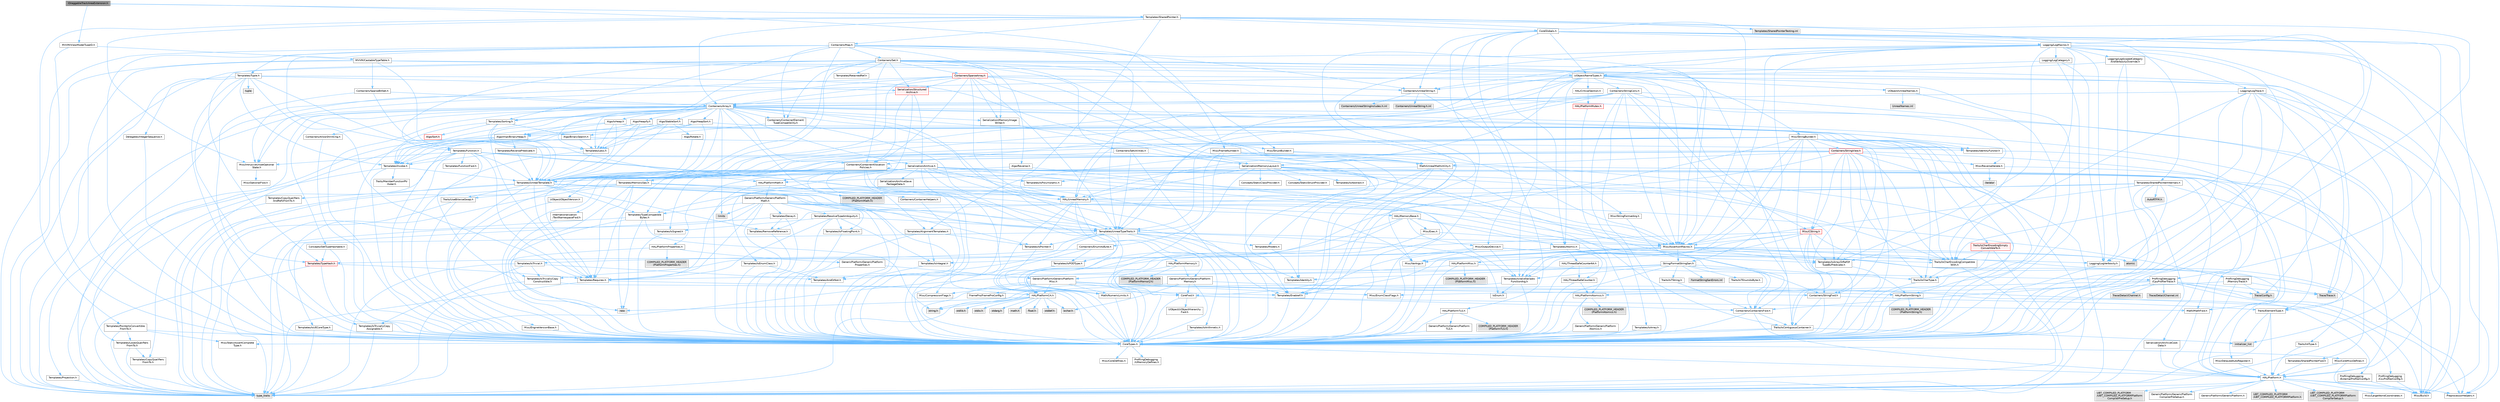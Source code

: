 digraph "IDraggableTrackAreaExtension.h"
{
 // INTERACTIVE_SVG=YES
 // LATEX_PDF_SIZE
  bgcolor="transparent";
  edge [fontname=Helvetica,fontsize=10,labelfontname=Helvetica,labelfontsize=10];
  node [fontname=Helvetica,fontsize=10,shape=box,height=0.2,width=0.4];
  Node1 [id="Node000001",label="IDraggableTrackAreaExtension.h",height=0.2,width=0.4,color="gray40", fillcolor="grey60", style="filled", fontcolor="black",tooltip=" "];
  Node1 -> Node2 [id="edge1_Node000001_Node000002",color="steelblue1",style="solid",tooltip=" "];
  Node2 [id="Node000002",label="MVVM/ViewModelTypeID.h",height=0.2,width=0.4,color="grey40", fillcolor="white", style="filled",URL="$d7/d3e/ViewModelTypeID_8h.html",tooltip=" "];
  Node2 -> Node3 [id="edge2_Node000002_Node000003",color="steelblue1",style="solid",tooltip=" "];
  Node3 [id="Node000003",label="CoreTypes.h",height=0.2,width=0.4,color="grey40", fillcolor="white", style="filled",URL="$dc/dec/CoreTypes_8h.html",tooltip=" "];
  Node3 -> Node4 [id="edge3_Node000003_Node000004",color="steelblue1",style="solid",tooltip=" "];
  Node4 [id="Node000004",label="HAL/Platform.h",height=0.2,width=0.4,color="grey40", fillcolor="white", style="filled",URL="$d9/dd0/Platform_8h.html",tooltip=" "];
  Node4 -> Node5 [id="edge4_Node000004_Node000005",color="steelblue1",style="solid",tooltip=" "];
  Node5 [id="Node000005",label="Misc/Build.h",height=0.2,width=0.4,color="grey40", fillcolor="white", style="filled",URL="$d3/dbb/Build_8h.html",tooltip=" "];
  Node4 -> Node6 [id="edge5_Node000004_Node000006",color="steelblue1",style="solid",tooltip=" "];
  Node6 [id="Node000006",label="Misc/LargeWorldCoordinates.h",height=0.2,width=0.4,color="grey40", fillcolor="white", style="filled",URL="$d2/dcb/LargeWorldCoordinates_8h.html",tooltip=" "];
  Node4 -> Node7 [id="edge6_Node000004_Node000007",color="steelblue1",style="solid",tooltip=" "];
  Node7 [id="Node000007",label="type_traits",height=0.2,width=0.4,color="grey60", fillcolor="#E0E0E0", style="filled",tooltip=" "];
  Node4 -> Node8 [id="edge7_Node000004_Node000008",color="steelblue1",style="solid",tooltip=" "];
  Node8 [id="Node000008",label="PreprocessorHelpers.h",height=0.2,width=0.4,color="grey40", fillcolor="white", style="filled",URL="$db/ddb/PreprocessorHelpers_8h.html",tooltip=" "];
  Node4 -> Node9 [id="edge8_Node000004_Node000009",color="steelblue1",style="solid",tooltip=" "];
  Node9 [id="Node000009",label="UBT_COMPILED_PLATFORM\l/UBT_COMPILED_PLATFORMPlatform\lCompilerPreSetup.h",height=0.2,width=0.4,color="grey60", fillcolor="#E0E0E0", style="filled",tooltip=" "];
  Node4 -> Node10 [id="edge9_Node000004_Node000010",color="steelblue1",style="solid",tooltip=" "];
  Node10 [id="Node000010",label="GenericPlatform/GenericPlatform\lCompilerPreSetup.h",height=0.2,width=0.4,color="grey40", fillcolor="white", style="filled",URL="$d9/dc8/GenericPlatformCompilerPreSetup_8h.html",tooltip=" "];
  Node4 -> Node11 [id="edge10_Node000004_Node000011",color="steelblue1",style="solid",tooltip=" "];
  Node11 [id="Node000011",label="GenericPlatform/GenericPlatform.h",height=0.2,width=0.4,color="grey40", fillcolor="white", style="filled",URL="$d6/d84/GenericPlatform_8h.html",tooltip=" "];
  Node4 -> Node12 [id="edge11_Node000004_Node000012",color="steelblue1",style="solid",tooltip=" "];
  Node12 [id="Node000012",label="UBT_COMPILED_PLATFORM\l/UBT_COMPILED_PLATFORMPlatform.h",height=0.2,width=0.4,color="grey60", fillcolor="#E0E0E0", style="filled",tooltip=" "];
  Node4 -> Node13 [id="edge12_Node000004_Node000013",color="steelblue1",style="solid",tooltip=" "];
  Node13 [id="Node000013",label="UBT_COMPILED_PLATFORM\l/UBT_COMPILED_PLATFORMPlatform\lCompilerSetup.h",height=0.2,width=0.4,color="grey60", fillcolor="#E0E0E0", style="filled",tooltip=" "];
  Node3 -> Node14 [id="edge13_Node000003_Node000014",color="steelblue1",style="solid",tooltip=" "];
  Node14 [id="Node000014",label="ProfilingDebugging\l/UMemoryDefines.h",height=0.2,width=0.4,color="grey40", fillcolor="white", style="filled",URL="$d2/da2/UMemoryDefines_8h.html",tooltip=" "];
  Node3 -> Node15 [id="edge14_Node000003_Node000015",color="steelblue1",style="solid",tooltip=" "];
  Node15 [id="Node000015",label="Misc/CoreMiscDefines.h",height=0.2,width=0.4,color="grey40", fillcolor="white", style="filled",URL="$da/d38/CoreMiscDefines_8h.html",tooltip=" "];
  Node15 -> Node4 [id="edge15_Node000015_Node000004",color="steelblue1",style="solid",tooltip=" "];
  Node15 -> Node8 [id="edge16_Node000015_Node000008",color="steelblue1",style="solid",tooltip=" "];
  Node3 -> Node16 [id="edge17_Node000003_Node000016",color="steelblue1",style="solid",tooltip=" "];
  Node16 [id="Node000016",label="Misc/CoreDefines.h",height=0.2,width=0.4,color="grey40", fillcolor="white", style="filled",URL="$d3/dd2/CoreDefines_8h.html",tooltip=" "];
  Node2 -> Node17 [id="edge18_Node000002_Node000017",color="steelblue1",style="solid",tooltip=" "];
  Node17 [id="Node000017",label="MVVM/CastableTypeTable.h",height=0.2,width=0.4,color="grey40", fillcolor="white", style="filled",URL="$d4/dab/CastableTypeTable_8h.html",tooltip=" "];
  Node17 -> Node3 [id="edge19_Node000017_Node000003",color="steelblue1",style="solid",tooltip=" "];
  Node17 -> Node4 [id="edge20_Node000017_Node000004",color="steelblue1",style="solid",tooltip=" "];
  Node17 -> Node18 [id="edge21_Node000017_Node000018",color="steelblue1",style="solid",tooltip=" "];
  Node18 [id="Node000018",label="Templates/UnrealTemplate.h",height=0.2,width=0.4,color="grey40", fillcolor="white", style="filled",URL="$d4/d24/UnrealTemplate_8h.html",tooltip=" "];
  Node18 -> Node3 [id="edge22_Node000018_Node000003",color="steelblue1",style="solid",tooltip=" "];
  Node18 -> Node19 [id="edge23_Node000018_Node000019",color="steelblue1",style="solid",tooltip=" "];
  Node19 [id="Node000019",label="Templates/IsPointer.h",height=0.2,width=0.4,color="grey40", fillcolor="white", style="filled",URL="$d7/d05/IsPointer_8h.html",tooltip=" "];
  Node19 -> Node3 [id="edge24_Node000019_Node000003",color="steelblue1",style="solid",tooltip=" "];
  Node18 -> Node20 [id="edge25_Node000018_Node000020",color="steelblue1",style="solid",tooltip=" "];
  Node20 [id="Node000020",label="HAL/UnrealMemory.h",height=0.2,width=0.4,color="grey40", fillcolor="white", style="filled",URL="$d9/d96/UnrealMemory_8h.html",tooltip=" "];
  Node20 -> Node3 [id="edge26_Node000020_Node000003",color="steelblue1",style="solid",tooltip=" "];
  Node20 -> Node21 [id="edge27_Node000020_Node000021",color="steelblue1",style="solid",tooltip=" "];
  Node21 [id="Node000021",label="GenericPlatform/GenericPlatform\lMemory.h",height=0.2,width=0.4,color="grey40", fillcolor="white", style="filled",URL="$dd/d22/GenericPlatformMemory_8h.html",tooltip=" "];
  Node21 -> Node22 [id="edge28_Node000021_Node000022",color="steelblue1",style="solid",tooltip=" "];
  Node22 [id="Node000022",label="CoreFwd.h",height=0.2,width=0.4,color="grey40", fillcolor="white", style="filled",URL="$d1/d1e/CoreFwd_8h.html",tooltip=" "];
  Node22 -> Node3 [id="edge29_Node000022_Node000003",color="steelblue1",style="solid",tooltip=" "];
  Node22 -> Node23 [id="edge30_Node000022_Node000023",color="steelblue1",style="solid",tooltip=" "];
  Node23 [id="Node000023",label="Containers/ContainersFwd.h",height=0.2,width=0.4,color="grey40", fillcolor="white", style="filled",URL="$d4/d0a/ContainersFwd_8h.html",tooltip=" "];
  Node23 -> Node4 [id="edge31_Node000023_Node000004",color="steelblue1",style="solid",tooltip=" "];
  Node23 -> Node3 [id="edge32_Node000023_Node000003",color="steelblue1",style="solid",tooltip=" "];
  Node23 -> Node24 [id="edge33_Node000023_Node000024",color="steelblue1",style="solid",tooltip=" "];
  Node24 [id="Node000024",label="Traits/IsContiguousContainer.h",height=0.2,width=0.4,color="grey40", fillcolor="white", style="filled",URL="$d5/d3c/IsContiguousContainer_8h.html",tooltip=" "];
  Node24 -> Node3 [id="edge34_Node000024_Node000003",color="steelblue1",style="solid",tooltip=" "];
  Node24 -> Node25 [id="edge35_Node000024_Node000025",color="steelblue1",style="solid",tooltip=" "];
  Node25 [id="Node000025",label="Misc/StaticAssertComplete\lType.h",height=0.2,width=0.4,color="grey40", fillcolor="white", style="filled",URL="$d5/d4e/StaticAssertCompleteType_8h.html",tooltip=" "];
  Node24 -> Node26 [id="edge36_Node000024_Node000026",color="steelblue1",style="solid",tooltip=" "];
  Node26 [id="Node000026",label="initializer_list",height=0.2,width=0.4,color="grey60", fillcolor="#E0E0E0", style="filled",tooltip=" "];
  Node22 -> Node27 [id="edge37_Node000022_Node000027",color="steelblue1",style="solid",tooltip=" "];
  Node27 [id="Node000027",label="Math/MathFwd.h",height=0.2,width=0.4,color="grey40", fillcolor="white", style="filled",URL="$d2/d10/MathFwd_8h.html",tooltip=" "];
  Node27 -> Node4 [id="edge38_Node000027_Node000004",color="steelblue1",style="solid",tooltip=" "];
  Node22 -> Node28 [id="edge39_Node000022_Node000028",color="steelblue1",style="solid",tooltip=" "];
  Node28 [id="Node000028",label="UObject/UObjectHierarchy\lFwd.h",height=0.2,width=0.4,color="grey40", fillcolor="white", style="filled",URL="$d3/d13/UObjectHierarchyFwd_8h.html",tooltip=" "];
  Node21 -> Node3 [id="edge40_Node000021_Node000003",color="steelblue1",style="solid",tooltip=" "];
  Node21 -> Node29 [id="edge41_Node000021_Node000029",color="steelblue1",style="solid",tooltip=" "];
  Node29 [id="Node000029",label="HAL/PlatformString.h",height=0.2,width=0.4,color="grey40", fillcolor="white", style="filled",URL="$db/db5/PlatformString_8h.html",tooltip=" "];
  Node29 -> Node3 [id="edge42_Node000029_Node000003",color="steelblue1",style="solid",tooltip=" "];
  Node29 -> Node30 [id="edge43_Node000029_Node000030",color="steelblue1",style="solid",tooltip=" "];
  Node30 [id="Node000030",label="COMPILED_PLATFORM_HEADER\l(PlatformString.h)",height=0.2,width=0.4,color="grey60", fillcolor="#E0E0E0", style="filled",tooltip=" "];
  Node21 -> Node31 [id="edge44_Node000021_Node000031",color="steelblue1",style="solid",tooltip=" "];
  Node31 [id="Node000031",label="string.h",height=0.2,width=0.4,color="grey60", fillcolor="#E0E0E0", style="filled",tooltip=" "];
  Node21 -> Node32 [id="edge45_Node000021_Node000032",color="steelblue1",style="solid",tooltip=" "];
  Node32 [id="Node000032",label="wchar.h",height=0.2,width=0.4,color="grey60", fillcolor="#E0E0E0", style="filled",tooltip=" "];
  Node20 -> Node33 [id="edge46_Node000020_Node000033",color="steelblue1",style="solid",tooltip=" "];
  Node33 [id="Node000033",label="HAL/MemoryBase.h",height=0.2,width=0.4,color="grey40", fillcolor="white", style="filled",URL="$d6/d9f/MemoryBase_8h.html",tooltip=" "];
  Node33 -> Node3 [id="edge47_Node000033_Node000003",color="steelblue1",style="solid",tooltip=" "];
  Node33 -> Node34 [id="edge48_Node000033_Node000034",color="steelblue1",style="solid",tooltip=" "];
  Node34 [id="Node000034",label="HAL/PlatformAtomics.h",height=0.2,width=0.4,color="grey40", fillcolor="white", style="filled",URL="$d3/d36/PlatformAtomics_8h.html",tooltip=" "];
  Node34 -> Node3 [id="edge49_Node000034_Node000003",color="steelblue1",style="solid",tooltip=" "];
  Node34 -> Node35 [id="edge50_Node000034_Node000035",color="steelblue1",style="solid",tooltip=" "];
  Node35 [id="Node000035",label="GenericPlatform/GenericPlatform\lAtomics.h",height=0.2,width=0.4,color="grey40", fillcolor="white", style="filled",URL="$da/d72/GenericPlatformAtomics_8h.html",tooltip=" "];
  Node35 -> Node3 [id="edge51_Node000035_Node000003",color="steelblue1",style="solid",tooltip=" "];
  Node34 -> Node36 [id="edge52_Node000034_Node000036",color="steelblue1",style="solid",tooltip=" "];
  Node36 [id="Node000036",label="COMPILED_PLATFORM_HEADER\l(PlatformAtomics.h)",height=0.2,width=0.4,color="grey60", fillcolor="#E0E0E0", style="filled",tooltip=" "];
  Node33 -> Node37 [id="edge53_Node000033_Node000037",color="steelblue1",style="solid",tooltip=" "];
  Node37 [id="Node000037",label="HAL/PlatformCrt.h",height=0.2,width=0.4,color="grey40", fillcolor="white", style="filled",URL="$d8/d75/PlatformCrt_8h.html",tooltip=" "];
  Node37 -> Node38 [id="edge54_Node000037_Node000038",color="steelblue1",style="solid",tooltip=" "];
  Node38 [id="Node000038",label="new",height=0.2,width=0.4,color="grey60", fillcolor="#E0E0E0", style="filled",tooltip=" "];
  Node37 -> Node32 [id="edge55_Node000037_Node000032",color="steelblue1",style="solid",tooltip=" "];
  Node37 -> Node39 [id="edge56_Node000037_Node000039",color="steelblue1",style="solid",tooltip=" "];
  Node39 [id="Node000039",label="stddef.h",height=0.2,width=0.4,color="grey60", fillcolor="#E0E0E0", style="filled",tooltip=" "];
  Node37 -> Node40 [id="edge57_Node000037_Node000040",color="steelblue1",style="solid",tooltip=" "];
  Node40 [id="Node000040",label="stdlib.h",height=0.2,width=0.4,color="grey60", fillcolor="#E0E0E0", style="filled",tooltip=" "];
  Node37 -> Node41 [id="edge58_Node000037_Node000041",color="steelblue1",style="solid",tooltip=" "];
  Node41 [id="Node000041",label="stdio.h",height=0.2,width=0.4,color="grey60", fillcolor="#E0E0E0", style="filled",tooltip=" "];
  Node37 -> Node42 [id="edge59_Node000037_Node000042",color="steelblue1",style="solid",tooltip=" "];
  Node42 [id="Node000042",label="stdarg.h",height=0.2,width=0.4,color="grey60", fillcolor="#E0E0E0", style="filled",tooltip=" "];
  Node37 -> Node43 [id="edge60_Node000037_Node000043",color="steelblue1",style="solid",tooltip=" "];
  Node43 [id="Node000043",label="math.h",height=0.2,width=0.4,color="grey60", fillcolor="#E0E0E0", style="filled",tooltip=" "];
  Node37 -> Node44 [id="edge61_Node000037_Node000044",color="steelblue1",style="solid",tooltip=" "];
  Node44 [id="Node000044",label="float.h",height=0.2,width=0.4,color="grey60", fillcolor="#E0E0E0", style="filled",tooltip=" "];
  Node37 -> Node31 [id="edge62_Node000037_Node000031",color="steelblue1",style="solid",tooltip=" "];
  Node33 -> Node45 [id="edge63_Node000033_Node000045",color="steelblue1",style="solid",tooltip=" "];
  Node45 [id="Node000045",label="Misc/Exec.h",height=0.2,width=0.4,color="grey40", fillcolor="white", style="filled",URL="$de/ddb/Exec_8h.html",tooltip=" "];
  Node45 -> Node3 [id="edge64_Node000045_Node000003",color="steelblue1",style="solid",tooltip=" "];
  Node45 -> Node46 [id="edge65_Node000045_Node000046",color="steelblue1",style="solid",tooltip=" "];
  Node46 [id="Node000046",label="Misc/AssertionMacros.h",height=0.2,width=0.4,color="grey40", fillcolor="white", style="filled",URL="$d0/dfa/AssertionMacros_8h.html",tooltip=" "];
  Node46 -> Node3 [id="edge66_Node000046_Node000003",color="steelblue1",style="solid",tooltip=" "];
  Node46 -> Node4 [id="edge67_Node000046_Node000004",color="steelblue1",style="solid",tooltip=" "];
  Node46 -> Node47 [id="edge68_Node000046_Node000047",color="steelblue1",style="solid",tooltip=" "];
  Node47 [id="Node000047",label="HAL/PlatformMisc.h",height=0.2,width=0.4,color="grey40", fillcolor="white", style="filled",URL="$d0/df5/PlatformMisc_8h.html",tooltip=" "];
  Node47 -> Node3 [id="edge69_Node000047_Node000003",color="steelblue1",style="solid",tooltip=" "];
  Node47 -> Node48 [id="edge70_Node000047_Node000048",color="steelblue1",style="solid",tooltip=" "];
  Node48 [id="Node000048",label="GenericPlatform/GenericPlatform\lMisc.h",height=0.2,width=0.4,color="grey40", fillcolor="white", style="filled",URL="$db/d9a/GenericPlatformMisc_8h.html",tooltip=" "];
  Node48 -> Node49 [id="edge71_Node000048_Node000049",color="steelblue1",style="solid",tooltip=" "];
  Node49 [id="Node000049",label="Containers/StringFwd.h",height=0.2,width=0.4,color="grey40", fillcolor="white", style="filled",URL="$df/d37/StringFwd_8h.html",tooltip=" "];
  Node49 -> Node3 [id="edge72_Node000049_Node000003",color="steelblue1",style="solid",tooltip=" "];
  Node49 -> Node50 [id="edge73_Node000049_Node000050",color="steelblue1",style="solid",tooltip=" "];
  Node50 [id="Node000050",label="Traits/ElementType.h",height=0.2,width=0.4,color="grey40", fillcolor="white", style="filled",URL="$d5/d4f/ElementType_8h.html",tooltip=" "];
  Node50 -> Node4 [id="edge74_Node000050_Node000004",color="steelblue1",style="solid",tooltip=" "];
  Node50 -> Node26 [id="edge75_Node000050_Node000026",color="steelblue1",style="solid",tooltip=" "];
  Node50 -> Node7 [id="edge76_Node000050_Node000007",color="steelblue1",style="solid",tooltip=" "];
  Node49 -> Node24 [id="edge77_Node000049_Node000024",color="steelblue1",style="solid",tooltip=" "];
  Node48 -> Node22 [id="edge78_Node000048_Node000022",color="steelblue1",style="solid",tooltip=" "];
  Node48 -> Node3 [id="edge79_Node000048_Node000003",color="steelblue1",style="solid",tooltip=" "];
  Node48 -> Node51 [id="edge80_Node000048_Node000051",color="steelblue1",style="solid",tooltip=" "];
  Node51 [id="Node000051",label="FramePro/FrameProConfig.h",height=0.2,width=0.4,color="grey40", fillcolor="white", style="filled",URL="$d7/d90/FrameProConfig_8h.html",tooltip=" "];
  Node48 -> Node37 [id="edge81_Node000048_Node000037",color="steelblue1",style="solid",tooltip=" "];
  Node48 -> Node52 [id="edge82_Node000048_Node000052",color="steelblue1",style="solid",tooltip=" "];
  Node52 [id="Node000052",label="Math/NumericLimits.h",height=0.2,width=0.4,color="grey40", fillcolor="white", style="filled",URL="$df/d1b/NumericLimits_8h.html",tooltip=" "];
  Node52 -> Node3 [id="edge83_Node000052_Node000003",color="steelblue1",style="solid",tooltip=" "];
  Node48 -> Node53 [id="edge84_Node000048_Node000053",color="steelblue1",style="solid",tooltip=" "];
  Node53 [id="Node000053",label="Misc/CompressionFlags.h",height=0.2,width=0.4,color="grey40", fillcolor="white", style="filled",URL="$d9/d76/CompressionFlags_8h.html",tooltip=" "];
  Node48 -> Node54 [id="edge85_Node000048_Node000054",color="steelblue1",style="solid",tooltip=" "];
  Node54 [id="Node000054",label="Misc/EnumClassFlags.h",height=0.2,width=0.4,color="grey40", fillcolor="white", style="filled",URL="$d8/de7/EnumClassFlags_8h.html",tooltip=" "];
  Node48 -> Node55 [id="edge86_Node000048_Node000055",color="steelblue1",style="solid",tooltip=" "];
  Node55 [id="Node000055",label="ProfilingDebugging\l/CsvProfilerConfig.h",height=0.2,width=0.4,color="grey40", fillcolor="white", style="filled",URL="$d3/d88/CsvProfilerConfig_8h.html",tooltip=" "];
  Node55 -> Node5 [id="edge87_Node000055_Node000005",color="steelblue1",style="solid",tooltip=" "];
  Node48 -> Node56 [id="edge88_Node000048_Node000056",color="steelblue1",style="solid",tooltip=" "];
  Node56 [id="Node000056",label="ProfilingDebugging\l/ExternalProfilerConfig.h",height=0.2,width=0.4,color="grey40", fillcolor="white", style="filled",URL="$d3/dbb/ExternalProfilerConfig_8h.html",tooltip=" "];
  Node56 -> Node5 [id="edge89_Node000056_Node000005",color="steelblue1",style="solid",tooltip=" "];
  Node47 -> Node57 [id="edge90_Node000047_Node000057",color="steelblue1",style="solid",tooltip=" "];
  Node57 [id="Node000057",label="COMPILED_PLATFORM_HEADER\l(PlatformMisc.h)",height=0.2,width=0.4,color="grey60", fillcolor="#E0E0E0", style="filled",tooltip=" "];
  Node47 -> Node58 [id="edge91_Node000047_Node000058",color="steelblue1",style="solid",tooltip=" "];
  Node58 [id="Node000058",label="ProfilingDebugging\l/CpuProfilerTrace.h",height=0.2,width=0.4,color="grey40", fillcolor="white", style="filled",URL="$da/dcb/CpuProfilerTrace_8h.html",tooltip=" "];
  Node58 -> Node3 [id="edge92_Node000058_Node000003",color="steelblue1",style="solid",tooltip=" "];
  Node58 -> Node23 [id="edge93_Node000058_Node000023",color="steelblue1",style="solid",tooltip=" "];
  Node58 -> Node34 [id="edge94_Node000058_Node000034",color="steelblue1",style="solid",tooltip=" "];
  Node58 -> Node8 [id="edge95_Node000058_Node000008",color="steelblue1",style="solid",tooltip=" "];
  Node58 -> Node5 [id="edge96_Node000058_Node000005",color="steelblue1",style="solid",tooltip=" "];
  Node58 -> Node59 [id="edge97_Node000058_Node000059",color="steelblue1",style="solid",tooltip=" "];
  Node59 [id="Node000059",label="Trace/Config.h",height=0.2,width=0.4,color="grey60", fillcolor="#E0E0E0", style="filled",tooltip=" "];
  Node58 -> Node60 [id="edge98_Node000058_Node000060",color="steelblue1",style="solid",tooltip=" "];
  Node60 [id="Node000060",label="Trace/Detail/Channel.h",height=0.2,width=0.4,color="grey60", fillcolor="#E0E0E0", style="filled",tooltip=" "];
  Node58 -> Node61 [id="edge99_Node000058_Node000061",color="steelblue1",style="solid",tooltip=" "];
  Node61 [id="Node000061",label="Trace/Detail/Channel.inl",height=0.2,width=0.4,color="grey60", fillcolor="#E0E0E0", style="filled",tooltip=" "];
  Node58 -> Node62 [id="edge100_Node000058_Node000062",color="steelblue1",style="solid",tooltip=" "];
  Node62 [id="Node000062",label="Trace/Trace.h",height=0.2,width=0.4,color="grey60", fillcolor="#E0E0E0", style="filled",tooltip=" "];
  Node46 -> Node8 [id="edge101_Node000046_Node000008",color="steelblue1",style="solid",tooltip=" "];
  Node46 -> Node63 [id="edge102_Node000046_Node000063",color="steelblue1",style="solid",tooltip=" "];
  Node63 [id="Node000063",label="Templates/EnableIf.h",height=0.2,width=0.4,color="grey40", fillcolor="white", style="filled",URL="$d7/d60/EnableIf_8h.html",tooltip=" "];
  Node63 -> Node3 [id="edge103_Node000063_Node000003",color="steelblue1",style="solid",tooltip=" "];
  Node46 -> Node64 [id="edge104_Node000046_Node000064",color="steelblue1",style="solid",tooltip=" "];
  Node64 [id="Node000064",label="Templates/IsArrayOrRefOf\lTypeByPredicate.h",height=0.2,width=0.4,color="grey40", fillcolor="white", style="filled",URL="$d6/da1/IsArrayOrRefOfTypeByPredicate_8h.html",tooltip=" "];
  Node64 -> Node3 [id="edge105_Node000064_Node000003",color="steelblue1",style="solid",tooltip=" "];
  Node46 -> Node65 [id="edge106_Node000046_Node000065",color="steelblue1",style="solid",tooltip=" "];
  Node65 [id="Node000065",label="Templates/IsValidVariadic\lFunctionArg.h",height=0.2,width=0.4,color="grey40", fillcolor="white", style="filled",URL="$d0/dc8/IsValidVariadicFunctionArg_8h.html",tooltip=" "];
  Node65 -> Node3 [id="edge107_Node000065_Node000003",color="steelblue1",style="solid",tooltip=" "];
  Node65 -> Node66 [id="edge108_Node000065_Node000066",color="steelblue1",style="solid",tooltip=" "];
  Node66 [id="Node000066",label="IsEnum.h",height=0.2,width=0.4,color="grey40", fillcolor="white", style="filled",URL="$d4/de5/IsEnum_8h.html",tooltip=" "];
  Node65 -> Node7 [id="edge109_Node000065_Node000007",color="steelblue1",style="solid",tooltip=" "];
  Node46 -> Node67 [id="edge110_Node000046_Node000067",color="steelblue1",style="solid",tooltip=" "];
  Node67 [id="Node000067",label="Traits/IsCharEncodingCompatible\lWith.h",height=0.2,width=0.4,color="grey40", fillcolor="white", style="filled",URL="$df/dd1/IsCharEncodingCompatibleWith_8h.html",tooltip=" "];
  Node67 -> Node7 [id="edge111_Node000067_Node000007",color="steelblue1",style="solid",tooltip=" "];
  Node67 -> Node68 [id="edge112_Node000067_Node000068",color="steelblue1",style="solid",tooltip=" "];
  Node68 [id="Node000068",label="Traits/IsCharType.h",height=0.2,width=0.4,color="grey40", fillcolor="white", style="filled",URL="$db/d51/IsCharType_8h.html",tooltip=" "];
  Node68 -> Node3 [id="edge113_Node000068_Node000003",color="steelblue1",style="solid",tooltip=" "];
  Node46 -> Node69 [id="edge114_Node000046_Node000069",color="steelblue1",style="solid",tooltip=" "];
  Node69 [id="Node000069",label="Misc/VarArgs.h",height=0.2,width=0.4,color="grey40", fillcolor="white", style="filled",URL="$d5/d6f/VarArgs_8h.html",tooltip=" "];
  Node69 -> Node3 [id="edge115_Node000069_Node000003",color="steelblue1",style="solid",tooltip=" "];
  Node46 -> Node70 [id="edge116_Node000046_Node000070",color="steelblue1",style="solid",tooltip=" "];
  Node70 [id="Node000070",label="String/FormatStringSan.h",height=0.2,width=0.4,color="grey40", fillcolor="white", style="filled",URL="$d3/d8b/FormatStringSan_8h.html",tooltip=" "];
  Node70 -> Node7 [id="edge117_Node000070_Node000007",color="steelblue1",style="solid",tooltip=" "];
  Node70 -> Node3 [id="edge118_Node000070_Node000003",color="steelblue1",style="solid",tooltip=" "];
  Node70 -> Node71 [id="edge119_Node000070_Node000071",color="steelblue1",style="solid",tooltip=" "];
  Node71 [id="Node000071",label="Templates/Requires.h",height=0.2,width=0.4,color="grey40", fillcolor="white", style="filled",URL="$dc/d96/Requires_8h.html",tooltip=" "];
  Node71 -> Node63 [id="edge120_Node000071_Node000063",color="steelblue1",style="solid",tooltip=" "];
  Node71 -> Node7 [id="edge121_Node000071_Node000007",color="steelblue1",style="solid",tooltip=" "];
  Node70 -> Node72 [id="edge122_Node000070_Node000072",color="steelblue1",style="solid",tooltip=" "];
  Node72 [id="Node000072",label="Templates/Identity.h",height=0.2,width=0.4,color="grey40", fillcolor="white", style="filled",URL="$d0/dd5/Identity_8h.html",tooltip=" "];
  Node70 -> Node65 [id="edge123_Node000070_Node000065",color="steelblue1",style="solid",tooltip=" "];
  Node70 -> Node68 [id="edge124_Node000070_Node000068",color="steelblue1",style="solid",tooltip=" "];
  Node70 -> Node73 [id="edge125_Node000070_Node000073",color="steelblue1",style="solid",tooltip=" "];
  Node73 [id="Node000073",label="Traits/IsTEnumAsByte.h",height=0.2,width=0.4,color="grey40", fillcolor="white", style="filled",URL="$d1/de6/IsTEnumAsByte_8h.html",tooltip=" "];
  Node70 -> Node74 [id="edge126_Node000070_Node000074",color="steelblue1",style="solid",tooltip=" "];
  Node74 [id="Node000074",label="Traits/IsTString.h",height=0.2,width=0.4,color="grey40", fillcolor="white", style="filled",URL="$d0/df8/IsTString_8h.html",tooltip=" "];
  Node74 -> Node23 [id="edge127_Node000074_Node000023",color="steelblue1",style="solid",tooltip=" "];
  Node70 -> Node23 [id="edge128_Node000070_Node000023",color="steelblue1",style="solid",tooltip=" "];
  Node70 -> Node75 [id="edge129_Node000070_Node000075",color="steelblue1",style="solid",tooltip=" "];
  Node75 [id="Node000075",label="FormatStringSanErrors.inl",height=0.2,width=0.4,color="grey60", fillcolor="#E0E0E0", style="filled",tooltip=" "];
  Node46 -> Node76 [id="edge130_Node000046_Node000076",color="steelblue1",style="solid",tooltip=" "];
  Node76 [id="Node000076",label="atomic",height=0.2,width=0.4,color="grey60", fillcolor="#E0E0E0", style="filled",tooltip=" "];
  Node33 -> Node77 [id="edge131_Node000033_Node000077",color="steelblue1",style="solid",tooltip=" "];
  Node77 [id="Node000077",label="Misc/OutputDevice.h",height=0.2,width=0.4,color="grey40", fillcolor="white", style="filled",URL="$d7/d32/OutputDevice_8h.html",tooltip=" "];
  Node77 -> Node22 [id="edge132_Node000077_Node000022",color="steelblue1",style="solid",tooltip=" "];
  Node77 -> Node3 [id="edge133_Node000077_Node000003",color="steelblue1",style="solid",tooltip=" "];
  Node77 -> Node78 [id="edge134_Node000077_Node000078",color="steelblue1",style="solid",tooltip=" "];
  Node78 [id="Node000078",label="Logging/LogVerbosity.h",height=0.2,width=0.4,color="grey40", fillcolor="white", style="filled",URL="$d2/d8f/LogVerbosity_8h.html",tooltip=" "];
  Node78 -> Node3 [id="edge135_Node000078_Node000003",color="steelblue1",style="solid",tooltip=" "];
  Node77 -> Node69 [id="edge136_Node000077_Node000069",color="steelblue1",style="solid",tooltip=" "];
  Node77 -> Node64 [id="edge137_Node000077_Node000064",color="steelblue1",style="solid",tooltip=" "];
  Node77 -> Node65 [id="edge138_Node000077_Node000065",color="steelblue1",style="solid",tooltip=" "];
  Node77 -> Node67 [id="edge139_Node000077_Node000067",color="steelblue1",style="solid",tooltip=" "];
  Node33 -> Node79 [id="edge140_Node000033_Node000079",color="steelblue1",style="solid",tooltip=" "];
  Node79 [id="Node000079",label="Templates/Atomic.h",height=0.2,width=0.4,color="grey40", fillcolor="white", style="filled",URL="$d3/d91/Atomic_8h.html",tooltip=" "];
  Node79 -> Node80 [id="edge141_Node000079_Node000080",color="steelblue1",style="solid",tooltip=" "];
  Node80 [id="Node000080",label="HAL/ThreadSafeCounter.h",height=0.2,width=0.4,color="grey40", fillcolor="white", style="filled",URL="$dc/dc9/ThreadSafeCounter_8h.html",tooltip=" "];
  Node80 -> Node3 [id="edge142_Node000080_Node000003",color="steelblue1",style="solid",tooltip=" "];
  Node80 -> Node34 [id="edge143_Node000080_Node000034",color="steelblue1",style="solid",tooltip=" "];
  Node79 -> Node81 [id="edge144_Node000079_Node000081",color="steelblue1",style="solid",tooltip=" "];
  Node81 [id="Node000081",label="HAL/ThreadSafeCounter64.h",height=0.2,width=0.4,color="grey40", fillcolor="white", style="filled",URL="$d0/d12/ThreadSafeCounter64_8h.html",tooltip=" "];
  Node81 -> Node3 [id="edge145_Node000081_Node000003",color="steelblue1",style="solid",tooltip=" "];
  Node81 -> Node80 [id="edge146_Node000081_Node000080",color="steelblue1",style="solid",tooltip=" "];
  Node79 -> Node82 [id="edge147_Node000079_Node000082",color="steelblue1",style="solid",tooltip=" "];
  Node82 [id="Node000082",label="Templates/IsIntegral.h",height=0.2,width=0.4,color="grey40", fillcolor="white", style="filled",URL="$da/d64/IsIntegral_8h.html",tooltip=" "];
  Node82 -> Node3 [id="edge148_Node000082_Node000003",color="steelblue1",style="solid",tooltip=" "];
  Node79 -> Node83 [id="edge149_Node000079_Node000083",color="steelblue1",style="solid",tooltip=" "];
  Node83 [id="Node000083",label="Templates/IsTrivial.h",height=0.2,width=0.4,color="grey40", fillcolor="white", style="filled",URL="$da/d4c/IsTrivial_8h.html",tooltip=" "];
  Node83 -> Node84 [id="edge150_Node000083_Node000084",color="steelblue1",style="solid",tooltip=" "];
  Node84 [id="Node000084",label="Templates/AndOrNot.h",height=0.2,width=0.4,color="grey40", fillcolor="white", style="filled",URL="$db/d0a/AndOrNot_8h.html",tooltip=" "];
  Node84 -> Node3 [id="edge151_Node000084_Node000003",color="steelblue1",style="solid",tooltip=" "];
  Node83 -> Node85 [id="edge152_Node000083_Node000085",color="steelblue1",style="solid",tooltip=" "];
  Node85 [id="Node000085",label="Templates/IsTriviallyCopy\lConstructible.h",height=0.2,width=0.4,color="grey40", fillcolor="white", style="filled",URL="$d3/d78/IsTriviallyCopyConstructible_8h.html",tooltip=" "];
  Node85 -> Node3 [id="edge153_Node000085_Node000003",color="steelblue1",style="solid",tooltip=" "];
  Node85 -> Node7 [id="edge154_Node000085_Node000007",color="steelblue1",style="solid",tooltip=" "];
  Node83 -> Node86 [id="edge155_Node000083_Node000086",color="steelblue1",style="solid",tooltip=" "];
  Node86 [id="Node000086",label="Templates/IsTriviallyCopy\lAssignable.h",height=0.2,width=0.4,color="grey40", fillcolor="white", style="filled",URL="$d2/df2/IsTriviallyCopyAssignable_8h.html",tooltip=" "];
  Node86 -> Node3 [id="edge156_Node000086_Node000003",color="steelblue1",style="solid",tooltip=" "];
  Node86 -> Node7 [id="edge157_Node000086_Node000007",color="steelblue1",style="solid",tooltip=" "];
  Node83 -> Node7 [id="edge158_Node000083_Node000007",color="steelblue1",style="solid",tooltip=" "];
  Node79 -> Node87 [id="edge159_Node000079_Node000087",color="steelblue1",style="solid",tooltip=" "];
  Node87 [id="Node000087",label="Traits/IntType.h",height=0.2,width=0.4,color="grey40", fillcolor="white", style="filled",URL="$d7/deb/IntType_8h.html",tooltip=" "];
  Node87 -> Node4 [id="edge160_Node000087_Node000004",color="steelblue1",style="solid",tooltip=" "];
  Node79 -> Node76 [id="edge161_Node000079_Node000076",color="steelblue1",style="solid",tooltip=" "];
  Node20 -> Node88 [id="edge162_Node000020_Node000088",color="steelblue1",style="solid",tooltip=" "];
  Node88 [id="Node000088",label="HAL/PlatformMemory.h",height=0.2,width=0.4,color="grey40", fillcolor="white", style="filled",URL="$de/d68/PlatformMemory_8h.html",tooltip=" "];
  Node88 -> Node3 [id="edge163_Node000088_Node000003",color="steelblue1",style="solid",tooltip=" "];
  Node88 -> Node21 [id="edge164_Node000088_Node000021",color="steelblue1",style="solid",tooltip=" "];
  Node88 -> Node89 [id="edge165_Node000088_Node000089",color="steelblue1",style="solid",tooltip=" "];
  Node89 [id="Node000089",label="COMPILED_PLATFORM_HEADER\l(PlatformMemory.h)",height=0.2,width=0.4,color="grey60", fillcolor="#E0E0E0", style="filled",tooltip=" "];
  Node20 -> Node90 [id="edge166_Node000020_Node000090",color="steelblue1",style="solid",tooltip=" "];
  Node90 [id="Node000090",label="ProfilingDebugging\l/MemoryTrace.h",height=0.2,width=0.4,color="grey40", fillcolor="white", style="filled",URL="$da/dd7/MemoryTrace_8h.html",tooltip=" "];
  Node90 -> Node4 [id="edge167_Node000090_Node000004",color="steelblue1",style="solid",tooltip=" "];
  Node90 -> Node54 [id="edge168_Node000090_Node000054",color="steelblue1",style="solid",tooltip=" "];
  Node90 -> Node59 [id="edge169_Node000090_Node000059",color="steelblue1",style="solid",tooltip=" "];
  Node90 -> Node62 [id="edge170_Node000090_Node000062",color="steelblue1",style="solid",tooltip=" "];
  Node20 -> Node19 [id="edge171_Node000020_Node000019",color="steelblue1",style="solid",tooltip=" "];
  Node18 -> Node91 [id="edge172_Node000018_Node000091",color="steelblue1",style="solid",tooltip=" "];
  Node91 [id="Node000091",label="Templates/CopyQualifiers\lAndRefsFromTo.h",height=0.2,width=0.4,color="grey40", fillcolor="white", style="filled",URL="$d3/db3/CopyQualifiersAndRefsFromTo_8h.html",tooltip=" "];
  Node91 -> Node92 [id="edge173_Node000091_Node000092",color="steelblue1",style="solid",tooltip=" "];
  Node92 [id="Node000092",label="Templates/CopyQualifiers\lFromTo.h",height=0.2,width=0.4,color="grey40", fillcolor="white", style="filled",URL="$d5/db4/CopyQualifiersFromTo_8h.html",tooltip=" "];
  Node18 -> Node93 [id="edge174_Node000018_Node000093",color="steelblue1",style="solid",tooltip=" "];
  Node93 [id="Node000093",label="Templates/UnrealTypeTraits.h",height=0.2,width=0.4,color="grey40", fillcolor="white", style="filled",URL="$d2/d2d/UnrealTypeTraits_8h.html",tooltip=" "];
  Node93 -> Node3 [id="edge175_Node000093_Node000003",color="steelblue1",style="solid",tooltip=" "];
  Node93 -> Node19 [id="edge176_Node000093_Node000019",color="steelblue1",style="solid",tooltip=" "];
  Node93 -> Node46 [id="edge177_Node000093_Node000046",color="steelblue1",style="solid",tooltip=" "];
  Node93 -> Node84 [id="edge178_Node000093_Node000084",color="steelblue1",style="solid",tooltip=" "];
  Node93 -> Node63 [id="edge179_Node000093_Node000063",color="steelblue1",style="solid",tooltip=" "];
  Node93 -> Node94 [id="edge180_Node000093_Node000094",color="steelblue1",style="solid",tooltip=" "];
  Node94 [id="Node000094",label="Templates/IsArithmetic.h",height=0.2,width=0.4,color="grey40", fillcolor="white", style="filled",URL="$d2/d5d/IsArithmetic_8h.html",tooltip=" "];
  Node94 -> Node3 [id="edge181_Node000094_Node000003",color="steelblue1",style="solid",tooltip=" "];
  Node93 -> Node66 [id="edge182_Node000093_Node000066",color="steelblue1",style="solid",tooltip=" "];
  Node93 -> Node95 [id="edge183_Node000093_Node000095",color="steelblue1",style="solid",tooltip=" "];
  Node95 [id="Node000095",label="Templates/Models.h",height=0.2,width=0.4,color="grey40", fillcolor="white", style="filled",URL="$d3/d0c/Models_8h.html",tooltip=" "];
  Node95 -> Node72 [id="edge184_Node000095_Node000072",color="steelblue1",style="solid",tooltip=" "];
  Node93 -> Node96 [id="edge185_Node000093_Node000096",color="steelblue1",style="solid",tooltip=" "];
  Node96 [id="Node000096",label="Templates/IsPODType.h",height=0.2,width=0.4,color="grey40", fillcolor="white", style="filled",URL="$d7/db1/IsPODType_8h.html",tooltip=" "];
  Node96 -> Node3 [id="edge186_Node000096_Node000003",color="steelblue1",style="solid",tooltip=" "];
  Node93 -> Node97 [id="edge187_Node000093_Node000097",color="steelblue1",style="solid",tooltip=" "];
  Node97 [id="Node000097",label="Templates/IsUECoreType.h",height=0.2,width=0.4,color="grey40", fillcolor="white", style="filled",URL="$d1/db8/IsUECoreType_8h.html",tooltip=" "];
  Node97 -> Node3 [id="edge188_Node000097_Node000003",color="steelblue1",style="solid",tooltip=" "];
  Node97 -> Node7 [id="edge189_Node000097_Node000007",color="steelblue1",style="solid",tooltip=" "];
  Node93 -> Node85 [id="edge190_Node000093_Node000085",color="steelblue1",style="solid",tooltip=" "];
  Node18 -> Node98 [id="edge191_Node000018_Node000098",color="steelblue1",style="solid",tooltip=" "];
  Node98 [id="Node000098",label="Templates/RemoveReference.h",height=0.2,width=0.4,color="grey40", fillcolor="white", style="filled",URL="$da/dbe/RemoveReference_8h.html",tooltip=" "];
  Node98 -> Node3 [id="edge192_Node000098_Node000003",color="steelblue1",style="solid",tooltip=" "];
  Node18 -> Node71 [id="edge193_Node000018_Node000071",color="steelblue1",style="solid",tooltip=" "];
  Node18 -> Node99 [id="edge194_Node000018_Node000099",color="steelblue1",style="solid",tooltip=" "];
  Node99 [id="Node000099",label="Templates/TypeCompatible\lBytes.h",height=0.2,width=0.4,color="grey40", fillcolor="white", style="filled",URL="$df/d0a/TypeCompatibleBytes_8h.html",tooltip=" "];
  Node99 -> Node3 [id="edge195_Node000099_Node000003",color="steelblue1",style="solid",tooltip=" "];
  Node99 -> Node31 [id="edge196_Node000099_Node000031",color="steelblue1",style="solid",tooltip=" "];
  Node99 -> Node38 [id="edge197_Node000099_Node000038",color="steelblue1",style="solid",tooltip=" "];
  Node99 -> Node7 [id="edge198_Node000099_Node000007",color="steelblue1",style="solid",tooltip=" "];
  Node18 -> Node72 [id="edge199_Node000018_Node000072",color="steelblue1",style="solid",tooltip=" "];
  Node18 -> Node24 [id="edge200_Node000018_Node000024",color="steelblue1",style="solid",tooltip=" "];
  Node18 -> Node100 [id="edge201_Node000018_Node000100",color="steelblue1",style="solid",tooltip=" "];
  Node100 [id="Node000100",label="Traits/UseBitwiseSwap.h",height=0.2,width=0.4,color="grey40", fillcolor="white", style="filled",URL="$db/df3/UseBitwiseSwap_8h.html",tooltip=" "];
  Node100 -> Node3 [id="edge202_Node000100_Node000003",color="steelblue1",style="solid",tooltip=" "];
  Node100 -> Node7 [id="edge203_Node000100_Node000007",color="steelblue1",style="solid",tooltip=" "];
  Node18 -> Node7 [id="edge204_Node000018_Node000007",color="steelblue1",style="solid",tooltip=" "];
  Node17 -> Node101 [id="edge205_Node000017_Node000101",color="steelblue1",style="solid",tooltip=" "];
  Node101 [id="Node000101",label="Containers/SparseBitSet.h",height=0.2,width=0.4,color="grey40", fillcolor="white", style="filled",URL="$d5/d37/SparseBitSet_8h.html",tooltip=" "];
  Node101 -> Node3 [id="edge206_Node000101_Node000003",color="steelblue1",style="solid",tooltip=" "];
  Node101 -> Node18 [id="edge207_Node000101_Node000018",color="steelblue1",style="solid",tooltip=" "];
  Node101 -> Node102 [id="edge208_Node000101_Node000102",color="steelblue1",style="solid",tooltip=" "];
  Node102 [id="Node000102",label="Containers/Array.h",height=0.2,width=0.4,color="grey40", fillcolor="white", style="filled",URL="$df/dd0/Array_8h.html",tooltip=" "];
  Node102 -> Node3 [id="edge209_Node000102_Node000003",color="steelblue1",style="solid",tooltip=" "];
  Node102 -> Node46 [id="edge210_Node000102_Node000046",color="steelblue1",style="solid",tooltip=" "];
  Node102 -> Node103 [id="edge211_Node000102_Node000103",color="steelblue1",style="solid",tooltip=" "];
  Node103 [id="Node000103",label="Misc/IntrusiveUnsetOptional\lState.h",height=0.2,width=0.4,color="grey40", fillcolor="white", style="filled",URL="$d2/d0a/IntrusiveUnsetOptionalState_8h.html",tooltip=" "];
  Node103 -> Node104 [id="edge212_Node000103_Node000104",color="steelblue1",style="solid",tooltip=" "];
  Node104 [id="Node000104",label="Misc/OptionalFwd.h",height=0.2,width=0.4,color="grey40", fillcolor="white", style="filled",URL="$dc/d50/OptionalFwd_8h.html",tooltip=" "];
  Node102 -> Node105 [id="edge213_Node000102_Node000105",color="steelblue1",style="solid",tooltip=" "];
  Node105 [id="Node000105",label="Misc/ReverseIterate.h",height=0.2,width=0.4,color="grey40", fillcolor="white", style="filled",URL="$db/de3/ReverseIterate_8h.html",tooltip=" "];
  Node105 -> Node4 [id="edge214_Node000105_Node000004",color="steelblue1",style="solid",tooltip=" "];
  Node105 -> Node106 [id="edge215_Node000105_Node000106",color="steelblue1",style="solid",tooltip=" "];
  Node106 [id="Node000106",label="iterator",height=0.2,width=0.4,color="grey60", fillcolor="#E0E0E0", style="filled",tooltip=" "];
  Node102 -> Node20 [id="edge216_Node000102_Node000020",color="steelblue1",style="solid",tooltip=" "];
  Node102 -> Node93 [id="edge217_Node000102_Node000093",color="steelblue1",style="solid",tooltip=" "];
  Node102 -> Node18 [id="edge218_Node000102_Node000018",color="steelblue1",style="solid",tooltip=" "];
  Node102 -> Node107 [id="edge219_Node000102_Node000107",color="steelblue1",style="solid",tooltip=" "];
  Node107 [id="Node000107",label="Containers/AllowShrinking.h",height=0.2,width=0.4,color="grey40", fillcolor="white", style="filled",URL="$d7/d1a/AllowShrinking_8h.html",tooltip=" "];
  Node107 -> Node3 [id="edge220_Node000107_Node000003",color="steelblue1",style="solid",tooltip=" "];
  Node102 -> Node108 [id="edge221_Node000102_Node000108",color="steelblue1",style="solid",tooltip=" "];
  Node108 [id="Node000108",label="Containers/ContainerAllocation\lPolicies.h",height=0.2,width=0.4,color="grey40", fillcolor="white", style="filled",URL="$d7/dff/ContainerAllocationPolicies_8h.html",tooltip=" "];
  Node108 -> Node3 [id="edge222_Node000108_Node000003",color="steelblue1",style="solid",tooltip=" "];
  Node108 -> Node109 [id="edge223_Node000108_Node000109",color="steelblue1",style="solid",tooltip=" "];
  Node109 [id="Node000109",label="Containers/ContainerHelpers.h",height=0.2,width=0.4,color="grey40", fillcolor="white", style="filled",URL="$d7/d33/ContainerHelpers_8h.html",tooltip=" "];
  Node109 -> Node3 [id="edge224_Node000109_Node000003",color="steelblue1",style="solid",tooltip=" "];
  Node108 -> Node108 [id="edge225_Node000108_Node000108",color="steelblue1",style="solid",tooltip=" "];
  Node108 -> Node110 [id="edge226_Node000108_Node000110",color="steelblue1",style="solid",tooltip=" "];
  Node110 [id="Node000110",label="HAL/PlatformMath.h",height=0.2,width=0.4,color="grey40", fillcolor="white", style="filled",URL="$dc/d53/PlatformMath_8h.html",tooltip=" "];
  Node110 -> Node3 [id="edge227_Node000110_Node000003",color="steelblue1",style="solid",tooltip=" "];
  Node110 -> Node111 [id="edge228_Node000110_Node000111",color="steelblue1",style="solid",tooltip=" "];
  Node111 [id="Node000111",label="GenericPlatform/GenericPlatform\lMath.h",height=0.2,width=0.4,color="grey40", fillcolor="white", style="filled",URL="$d5/d79/GenericPlatformMath_8h.html",tooltip=" "];
  Node111 -> Node3 [id="edge229_Node000111_Node000003",color="steelblue1",style="solid",tooltip=" "];
  Node111 -> Node23 [id="edge230_Node000111_Node000023",color="steelblue1",style="solid",tooltip=" "];
  Node111 -> Node37 [id="edge231_Node000111_Node000037",color="steelblue1",style="solid",tooltip=" "];
  Node111 -> Node84 [id="edge232_Node000111_Node000084",color="steelblue1",style="solid",tooltip=" "];
  Node111 -> Node112 [id="edge233_Node000111_Node000112",color="steelblue1",style="solid",tooltip=" "];
  Node112 [id="Node000112",label="Templates/Decay.h",height=0.2,width=0.4,color="grey40", fillcolor="white", style="filled",URL="$dd/d0f/Decay_8h.html",tooltip=" "];
  Node112 -> Node3 [id="edge234_Node000112_Node000003",color="steelblue1",style="solid",tooltip=" "];
  Node112 -> Node98 [id="edge235_Node000112_Node000098",color="steelblue1",style="solid",tooltip=" "];
  Node112 -> Node7 [id="edge236_Node000112_Node000007",color="steelblue1",style="solid",tooltip=" "];
  Node111 -> Node113 [id="edge237_Node000111_Node000113",color="steelblue1",style="solid",tooltip=" "];
  Node113 [id="Node000113",label="Templates/IsFloatingPoint.h",height=0.2,width=0.4,color="grey40", fillcolor="white", style="filled",URL="$d3/d11/IsFloatingPoint_8h.html",tooltip=" "];
  Node113 -> Node3 [id="edge238_Node000113_Node000003",color="steelblue1",style="solid",tooltip=" "];
  Node111 -> Node93 [id="edge239_Node000111_Node000093",color="steelblue1",style="solid",tooltip=" "];
  Node111 -> Node71 [id="edge240_Node000111_Node000071",color="steelblue1",style="solid",tooltip=" "];
  Node111 -> Node114 [id="edge241_Node000111_Node000114",color="steelblue1",style="solid",tooltip=" "];
  Node114 [id="Node000114",label="Templates/ResolveTypeAmbiguity.h",height=0.2,width=0.4,color="grey40", fillcolor="white", style="filled",URL="$df/d1f/ResolveTypeAmbiguity_8h.html",tooltip=" "];
  Node114 -> Node3 [id="edge242_Node000114_Node000003",color="steelblue1",style="solid",tooltip=" "];
  Node114 -> Node113 [id="edge243_Node000114_Node000113",color="steelblue1",style="solid",tooltip=" "];
  Node114 -> Node93 [id="edge244_Node000114_Node000093",color="steelblue1",style="solid",tooltip=" "];
  Node114 -> Node115 [id="edge245_Node000114_Node000115",color="steelblue1",style="solid",tooltip=" "];
  Node115 [id="Node000115",label="Templates/IsSigned.h",height=0.2,width=0.4,color="grey40", fillcolor="white", style="filled",URL="$d8/dd8/IsSigned_8h.html",tooltip=" "];
  Node115 -> Node3 [id="edge246_Node000115_Node000003",color="steelblue1",style="solid",tooltip=" "];
  Node114 -> Node82 [id="edge247_Node000114_Node000082",color="steelblue1",style="solid",tooltip=" "];
  Node114 -> Node71 [id="edge248_Node000114_Node000071",color="steelblue1",style="solid",tooltip=" "];
  Node111 -> Node99 [id="edge249_Node000111_Node000099",color="steelblue1",style="solid",tooltip=" "];
  Node111 -> Node116 [id="edge250_Node000111_Node000116",color="steelblue1",style="solid",tooltip=" "];
  Node116 [id="Node000116",label="limits",height=0.2,width=0.4,color="grey60", fillcolor="#E0E0E0", style="filled",tooltip=" "];
  Node111 -> Node7 [id="edge251_Node000111_Node000007",color="steelblue1",style="solid",tooltip=" "];
  Node110 -> Node117 [id="edge252_Node000110_Node000117",color="steelblue1",style="solid",tooltip=" "];
  Node117 [id="Node000117",label="COMPILED_PLATFORM_HEADER\l(PlatformMath.h)",height=0.2,width=0.4,color="grey60", fillcolor="#E0E0E0", style="filled",tooltip=" "];
  Node108 -> Node20 [id="edge253_Node000108_Node000020",color="steelblue1",style="solid",tooltip=" "];
  Node108 -> Node52 [id="edge254_Node000108_Node000052",color="steelblue1",style="solid",tooltip=" "];
  Node108 -> Node46 [id="edge255_Node000108_Node000046",color="steelblue1",style="solid",tooltip=" "];
  Node108 -> Node118 [id="edge256_Node000108_Node000118",color="steelblue1",style="solid",tooltip=" "];
  Node118 [id="Node000118",label="Templates/IsPolymorphic.h",height=0.2,width=0.4,color="grey40", fillcolor="white", style="filled",URL="$dc/d20/IsPolymorphic_8h.html",tooltip=" "];
  Node108 -> Node119 [id="edge257_Node000108_Node000119",color="steelblue1",style="solid",tooltip=" "];
  Node119 [id="Node000119",label="Templates/MemoryOps.h",height=0.2,width=0.4,color="grey40", fillcolor="white", style="filled",URL="$db/dea/MemoryOps_8h.html",tooltip=" "];
  Node119 -> Node3 [id="edge258_Node000119_Node000003",color="steelblue1",style="solid",tooltip=" "];
  Node119 -> Node20 [id="edge259_Node000119_Node000020",color="steelblue1",style="solid",tooltip=" "];
  Node119 -> Node86 [id="edge260_Node000119_Node000086",color="steelblue1",style="solid",tooltip=" "];
  Node119 -> Node85 [id="edge261_Node000119_Node000085",color="steelblue1",style="solid",tooltip=" "];
  Node119 -> Node71 [id="edge262_Node000119_Node000071",color="steelblue1",style="solid",tooltip=" "];
  Node119 -> Node93 [id="edge263_Node000119_Node000093",color="steelblue1",style="solid",tooltip=" "];
  Node119 -> Node100 [id="edge264_Node000119_Node000100",color="steelblue1",style="solid",tooltip=" "];
  Node119 -> Node38 [id="edge265_Node000119_Node000038",color="steelblue1",style="solid",tooltip=" "];
  Node119 -> Node7 [id="edge266_Node000119_Node000007",color="steelblue1",style="solid",tooltip=" "];
  Node108 -> Node99 [id="edge267_Node000108_Node000099",color="steelblue1",style="solid",tooltip=" "];
  Node108 -> Node7 [id="edge268_Node000108_Node000007",color="steelblue1",style="solid",tooltip=" "];
  Node102 -> Node120 [id="edge269_Node000102_Node000120",color="steelblue1",style="solid",tooltip=" "];
  Node120 [id="Node000120",label="Containers/ContainerElement\lTypeCompatibility.h",height=0.2,width=0.4,color="grey40", fillcolor="white", style="filled",URL="$df/ddf/ContainerElementTypeCompatibility_8h.html",tooltip=" "];
  Node120 -> Node3 [id="edge270_Node000120_Node000003",color="steelblue1",style="solid",tooltip=" "];
  Node120 -> Node93 [id="edge271_Node000120_Node000093",color="steelblue1",style="solid",tooltip=" "];
  Node102 -> Node121 [id="edge272_Node000102_Node000121",color="steelblue1",style="solid",tooltip=" "];
  Node121 [id="Node000121",label="Serialization/Archive.h",height=0.2,width=0.4,color="grey40", fillcolor="white", style="filled",URL="$d7/d3b/Archive_8h.html",tooltip=" "];
  Node121 -> Node22 [id="edge273_Node000121_Node000022",color="steelblue1",style="solid",tooltip=" "];
  Node121 -> Node3 [id="edge274_Node000121_Node000003",color="steelblue1",style="solid",tooltip=" "];
  Node121 -> Node122 [id="edge275_Node000121_Node000122",color="steelblue1",style="solid",tooltip=" "];
  Node122 [id="Node000122",label="HAL/PlatformProperties.h",height=0.2,width=0.4,color="grey40", fillcolor="white", style="filled",URL="$d9/db0/PlatformProperties_8h.html",tooltip=" "];
  Node122 -> Node3 [id="edge276_Node000122_Node000003",color="steelblue1",style="solid",tooltip=" "];
  Node122 -> Node123 [id="edge277_Node000122_Node000123",color="steelblue1",style="solid",tooltip=" "];
  Node123 [id="Node000123",label="GenericPlatform/GenericPlatform\lProperties.h",height=0.2,width=0.4,color="grey40", fillcolor="white", style="filled",URL="$d2/dcd/GenericPlatformProperties_8h.html",tooltip=" "];
  Node123 -> Node3 [id="edge278_Node000123_Node000003",color="steelblue1",style="solid",tooltip=" "];
  Node123 -> Node48 [id="edge279_Node000123_Node000048",color="steelblue1",style="solid",tooltip=" "];
  Node122 -> Node124 [id="edge280_Node000122_Node000124",color="steelblue1",style="solid",tooltip=" "];
  Node124 [id="Node000124",label="COMPILED_PLATFORM_HEADER\l(PlatformProperties.h)",height=0.2,width=0.4,color="grey60", fillcolor="#E0E0E0", style="filled",tooltip=" "];
  Node121 -> Node125 [id="edge281_Node000121_Node000125",color="steelblue1",style="solid",tooltip=" "];
  Node125 [id="Node000125",label="Internationalization\l/TextNamespaceFwd.h",height=0.2,width=0.4,color="grey40", fillcolor="white", style="filled",URL="$d8/d97/TextNamespaceFwd_8h.html",tooltip=" "];
  Node125 -> Node3 [id="edge282_Node000125_Node000003",color="steelblue1",style="solid",tooltip=" "];
  Node121 -> Node27 [id="edge283_Node000121_Node000027",color="steelblue1",style="solid",tooltip=" "];
  Node121 -> Node46 [id="edge284_Node000121_Node000046",color="steelblue1",style="solid",tooltip=" "];
  Node121 -> Node5 [id="edge285_Node000121_Node000005",color="steelblue1",style="solid",tooltip=" "];
  Node121 -> Node53 [id="edge286_Node000121_Node000053",color="steelblue1",style="solid",tooltip=" "];
  Node121 -> Node126 [id="edge287_Node000121_Node000126",color="steelblue1",style="solid",tooltip=" "];
  Node126 [id="Node000126",label="Misc/EngineVersionBase.h",height=0.2,width=0.4,color="grey40", fillcolor="white", style="filled",URL="$d5/d2b/EngineVersionBase_8h.html",tooltip=" "];
  Node126 -> Node3 [id="edge288_Node000126_Node000003",color="steelblue1",style="solid",tooltip=" "];
  Node121 -> Node69 [id="edge289_Node000121_Node000069",color="steelblue1",style="solid",tooltip=" "];
  Node121 -> Node127 [id="edge290_Node000121_Node000127",color="steelblue1",style="solid",tooltip=" "];
  Node127 [id="Node000127",label="Serialization/ArchiveCook\lData.h",height=0.2,width=0.4,color="grey40", fillcolor="white", style="filled",URL="$dc/db6/ArchiveCookData_8h.html",tooltip=" "];
  Node127 -> Node4 [id="edge291_Node000127_Node000004",color="steelblue1",style="solid",tooltip=" "];
  Node121 -> Node128 [id="edge292_Node000121_Node000128",color="steelblue1",style="solid",tooltip=" "];
  Node128 [id="Node000128",label="Serialization/ArchiveSave\lPackageData.h",height=0.2,width=0.4,color="grey40", fillcolor="white", style="filled",URL="$d1/d37/ArchiveSavePackageData_8h.html",tooltip=" "];
  Node121 -> Node63 [id="edge293_Node000121_Node000063",color="steelblue1",style="solid",tooltip=" "];
  Node121 -> Node64 [id="edge294_Node000121_Node000064",color="steelblue1",style="solid",tooltip=" "];
  Node121 -> Node129 [id="edge295_Node000121_Node000129",color="steelblue1",style="solid",tooltip=" "];
  Node129 [id="Node000129",label="Templates/IsEnumClass.h",height=0.2,width=0.4,color="grey40", fillcolor="white", style="filled",URL="$d7/d15/IsEnumClass_8h.html",tooltip=" "];
  Node129 -> Node3 [id="edge296_Node000129_Node000003",color="steelblue1",style="solid",tooltip=" "];
  Node129 -> Node84 [id="edge297_Node000129_Node000084",color="steelblue1",style="solid",tooltip=" "];
  Node121 -> Node115 [id="edge298_Node000121_Node000115",color="steelblue1",style="solid",tooltip=" "];
  Node121 -> Node65 [id="edge299_Node000121_Node000065",color="steelblue1",style="solid",tooltip=" "];
  Node121 -> Node18 [id="edge300_Node000121_Node000018",color="steelblue1",style="solid",tooltip=" "];
  Node121 -> Node67 [id="edge301_Node000121_Node000067",color="steelblue1",style="solid",tooltip=" "];
  Node121 -> Node130 [id="edge302_Node000121_Node000130",color="steelblue1",style="solid",tooltip=" "];
  Node130 [id="Node000130",label="UObject/ObjectVersion.h",height=0.2,width=0.4,color="grey40", fillcolor="white", style="filled",URL="$da/d63/ObjectVersion_8h.html",tooltip=" "];
  Node130 -> Node3 [id="edge303_Node000130_Node000003",color="steelblue1",style="solid",tooltip=" "];
  Node102 -> Node131 [id="edge304_Node000102_Node000131",color="steelblue1",style="solid",tooltip=" "];
  Node131 [id="Node000131",label="Serialization/MemoryImage\lWriter.h",height=0.2,width=0.4,color="grey40", fillcolor="white", style="filled",URL="$d0/d08/MemoryImageWriter_8h.html",tooltip=" "];
  Node131 -> Node3 [id="edge305_Node000131_Node000003",color="steelblue1",style="solid",tooltip=" "];
  Node131 -> Node132 [id="edge306_Node000131_Node000132",color="steelblue1",style="solid",tooltip=" "];
  Node132 [id="Node000132",label="Serialization/MemoryLayout.h",height=0.2,width=0.4,color="grey40", fillcolor="white", style="filled",URL="$d7/d66/MemoryLayout_8h.html",tooltip=" "];
  Node132 -> Node133 [id="edge307_Node000132_Node000133",color="steelblue1",style="solid",tooltip=" "];
  Node133 [id="Node000133",label="Concepts/StaticClassProvider.h",height=0.2,width=0.4,color="grey40", fillcolor="white", style="filled",URL="$dd/d83/StaticClassProvider_8h.html",tooltip=" "];
  Node132 -> Node134 [id="edge308_Node000132_Node000134",color="steelblue1",style="solid",tooltip=" "];
  Node134 [id="Node000134",label="Concepts/StaticStructProvider.h",height=0.2,width=0.4,color="grey40", fillcolor="white", style="filled",URL="$d5/d77/StaticStructProvider_8h.html",tooltip=" "];
  Node132 -> Node135 [id="edge309_Node000132_Node000135",color="steelblue1",style="solid",tooltip=" "];
  Node135 [id="Node000135",label="Containers/EnumAsByte.h",height=0.2,width=0.4,color="grey40", fillcolor="white", style="filled",URL="$d6/d9a/EnumAsByte_8h.html",tooltip=" "];
  Node135 -> Node3 [id="edge310_Node000135_Node000003",color="steelblue1",style="solid",tooltip=" "];
  Node135 -> Node96 [id="edge311_Node000135_Node000096",color="steelblue1",style="solid",tooltip=" "];
  Node135 -> Node136 [id="edge312_Node000135_Node000136",color="steelblue1",style="solid",tooltip=" "];
  Node136 [id="Node000136",label="Templates/TypeHash.h",height=0.2,width=0.4,color="red", fillcolor="#FFF0F0", style="filled",URL="$d1/d62/TypeHash_8h.html",tooltip=" "];
  Node136 -> Node3 [id="edge313_Node000136_Node000003",color="steelblue1",style="solid",tooltip=" "];
  Node136 -> Node71 [id="edge314_Node000136_Node000071",color="steelblue1",style="solid",tooltip=" "];
  Node136 -> Node7 [id="edge315_Node000136_Node000007",color="steelblue1",style="solid",tooltip=" "];
  Node132 -> Node49 [id="edge316_Node000132_Node000049",color="steelblue1",style="solid",tooltip=" "];
  Node132 -> Node20 [id="edge317_Node000132_Node000020",color="steelblue1",style="solid",tooltip=" "];
  Node132 -> Node143 [id="edge318_Node000132_Node000143",color="steelblue1",style="solid",tooltip=" "];
  Node143 [id="Node000143",label="Misc/DelayedAutoRegister.h",height=0.2,width=0.4,color="grey40", fillcolor="white", style="filled",URL="$d1/dda/DelayedAutoRegister_8h.html",tooltip=" "];
  Node143 -> Node4 [id="edge319_Node000143_Node000004",color="steelblue1",style="solid",tooltip=" "];
  Node132 -> Node63 [id="edge320_Node000132_Node000063",color="steelblue1",style="solid",tooltip=" "];
  Node132 -> Node144 [id="edge321_Node000132_Node000144",color="steelblue1",style="solid",tooltip=" "];
  Node144 [id="Node000144",label="Templates/IsAbstract.h",height=0.2,width=0.4,color="grey40", fillcolor="white", style="filled",URL="$d8/db7/IsAbstract_8h.html",tooltip=" "];
  Node132 -> Node118 [id="edge322_Node000132_Node000118",color="steelblue1",style="solid",tooltip=" "];
  Node132 -> Node95 [id="edge323_Node000132_Node000095",color="steelblue1",style="solid",tooltip=" "];
  Node132 -> Node18 [id="edge324_Node000132_Node000018",color="steelblue1",style="solid",tooltip=" "];
  Node102 -> Node145 [id="edge325_Node000102_Node000145",color="steelblue1",style="solid",tooltip=" "];
  Node145 [id="Node000145",label="Algo/Heapify.h",height=0.2,width=0.4,color="grey40", fillcolor="white", style="filled",URL="$d0/d2a/Heapify_8h.html",tooltip=" "];
  Node145 -> Node146 [id="edge326_Node000145_Node000146",color="steelblue1",style="solid",tooltip=" "];
  Node146 [id="Node000146",label="Algo/Impl/BinaryHeap.h",height=0.2,width=0.4,color="grey40", fillcolor="white", style="filled",URL="$d7/da3/Algo_2Impl_2BinaryHeap_8h.html",tooltip=" "];
  Node146 -> Node147 [id="edge327_Node000146_Node000147",color="steelblue1",style="solid",tooltip=" "];
  Node147 [id="Node000147",label="Templates/Invoke.h",height=0.2,width=0.4,color="grey40", fillcolor="white", style="filled",URL="$d7/deb/Invoke_8h.html",tooltip=" "];
  Node147 -> Node3 [id="edge328_Node000147_Node000003",color="steelblue1",style="solid",tooltip=" "];
  Node147 -> Node148 [id="edge329_Node000147_Node000148",color="steelblue1",style="solid",tooltip=" "];
  Node148 [id="Node000148",label="Traits/MemberFunctionPtr\lOuter.h",height=0.2,width=0.4,color="grey40", fillcolor="white", style="filled",URL="$db/da7/MemberFunctionPtrOuter_8h.html",tooltip=" "];
  Node147 -> Node18 [id="edge330_Node000147_Node000018",color="steelblue1",style="solid",tooltip=" "];
  Node147 -> Node7 [id="edge331_Node000147_Node000007",color="steelblue1",style="solid",tooltip=" "];
  Node146 -> Node149 [id="edge332_Node000146_Node000149",color="steelblue1",style="solid",tooltip=" "];
  Node149 [id="Node000149",label="Templates/Projection.h",height=0.2,width=0.4,color="grey40", fillcolor="white", style="filled",URL="$d7/df0/Projection_8h.html",tooltip=" "];
  Node149 -> Node7 [id="edge333_Node000149_Node000007",color="steelblue1",style="solid",tooltip=" "];
  Node146 -> Node150 [id="edge334_Node000146_Node000150",color="steelblue1",style="solid",tooltip=" "];
  Node150 [id="Node000150",label="Templates/ReversePredicate.h",height=0.2,width=0.4,color="grey40", fillcolor="white", style="filled",URL="$d8/d28/ReversePredicate_8h.html",tooltip=" "];
  Node150 -> Node147 [id="edge335_Node000150_Node000147",color="steelblue1",style="solid",tooltip=" "];
  Node150 -> Node18 [id="edge336_Node000150_Node000018",color="steelblue1",style="solid",tooltip=" "];
  Node146 -> Node7 [id="edge337_Node000146_Node000007",color="steelblue1",style="solid",tooltip=" "];
  Node145 -> Node151 [id="edge338_Node000145_Node000151",color="steelblue1",style="solid",tooltip=" "];
  Node151 [id="Node000151",label="Templates/IdentityFunctor.h",height=0.2,width=0.4,color="grey40", fillcolor="white", style="filled",URL="$d7/d2e/IdentityFunctor_8h.html",tooltip=" "];
  Node151 -> Node4 [id="edge339_Node000151_Node000004",color="steelblue1",style="solid",tooltip=" "];
  Node145 -> Node147 [id="edge340_Node000145_Node000147",color="steelblue1",style="solid",tooltip=" "];
  Node145 -> Node152 [id="edge341_Node000145_Node000152",color="steelblue1",style="solid",tooltip=" "];
  Node152 [id="Node000152",label="Templates/Less.h",height=0.2,width=0.4,color="grey40", fillcolor="white", style="filled",URL="$de/dc8/Less_8h.html",tooltip=" "];
  Node152 -> Node3 [id="edge342_Node000152_Node000003",color="steelblue1",style="solid",tooltip=" "];
  Node152 -> Node18 [id="edge343_Node000152_Node000018",color="steelblue1",style="solid",tooltip=" "];
  Node145 -> Node18 [id="edge344_Node000145_Node000018",color="steelblue1",style="solid",tooltip=" "];
  Node102 -> Node153 [id="edge345_Node000102_Node000153",color="steelblue1",style="solid",tooltip=" "];
  Node153 [id="Node000153",label="Algo/HeapSort.h",height=0.2,width=0.4,color="grey40", fillcolor="white", style="filled",URL="$d3/d92/HeapSort_8h.html",tooltip=" "];
  Node153 -> Node146 [id="edge346_Node000153_Node000146",color="steelblue1",style="solid",tooltip=" "];
  Node153 -> Node151 [id="edge347_Node000153_Node000151",color="steelblue1",style="solid",tooltip=" "];
  Node153 -> Node152 [id="edge348_Node000153_Node000152",color="steelblue1",style="solid",tooltip=" "];
  Node153 -> Node18 [id="edge349_Node000153_Node000018",color="steelblue1",style="solid",tooltip=" "];
  Node102 -> Node154 [id="edge350_Node000102_Node000154",color="steelblue1",style="solid",tooltip=" "];
  Node154 [id="Node000154",label="Algo/IsHeap.h",height=0.2,width=0.4,color="grey40", fillcolor="white", style="filled",URL="$de/d32/IsHeap_8h.html",tooltip=" "];
  Node154 -> Node146 [id="edge351_Node000154_Node000146",color="steelblue1",style="solid",tooltip=" "];
  Node154 -> Node151 [id="edge352_Node000154_Node000151",color="steelblue1",style="solid",tooltip=" "];
  Node154 -> Node147 [id="edge353_Node000154_Node000147",color="steelblue1",style="solid",tooltip=" "];
  Node154 -> Node152 [id="edge354_Node000154_Node000152",color="steelblue1",style="solid",tooltip=" "];
  Node154 -> Node18 [id="edge355_Node000154_Node000018",color="steelblue1",style="solid",tooltip=" "];
  Node102 -> Node146 [id="edge356_Node000102_Node000146",color="steelblue1",style="solid",tooltip=" "];
  Node102 -> Node155 [id="edge357_Node000102_Node000155",color="steelblue1",style="solid",tooltip=" "];
  Node155 [id="Node000155",label="Algo/StableSort.h",height=0.2,width=0.4,color="grey40", fillcolor="white", style="filled",URL="$d7/d3c/StableSort_8h.html",tooltip=" "];
  Node155 -> Node156 [id="edge358_Node000155_Node000156",color="steelblue1",style="solid",tooltip=" "];
  Node156 [id="Node000156",label="Algo/BinarySearch.h",height=0.2,width=0.4,color="grey40", fillcolor="white", style="filled",URL="$db/db4/BinarySearch_8h.html",tooltip=" "];
  Node156 -> Node151 [id="edge359_Node000156_Node000151",color="steelblue1",style="solid",tooltip=" "];
  Node156 -> Node147 [id="edge360_Node000156_Node000147",color="steelblue1",style="solid",tooltip=" "];
  Node156 -> Node152 [id="edge361_Node000156_Node000152",color="steelblue1",style="solid",tooltip=" "];
  Node155 -> Node157 [id="edge362_Node000155_Node000157",color="steelblue1",style="solid",tooltip=" "];
  Node157 [id="Node000157",label="Algo/Rotate.h",height=0.2,width=0.4,color="grey40", fillcolor="white", style="filled",URL="$dd/da7/Rotate_8h.html",tooltip=" "];
  Node157 -> Node18 [id="edge363_Node000157_Node000018",color="steelblue1",style="solid",tooltip=" "];
  Node155 -> Node151 [id="edge364_Node000155_Node000151",color="steelblue1",style="solid",tooltip=" "];
  Node155 -> Node147 [id="edge365_Node000155_Node000147",color="steelblue1",style="solid",tooltip=" "];
  Node155 -> Node152 [id="edge366_Node000155_Node000152",color="steelblue1",style="solid",tooltip=" "];
  Node155 -> Node18 [id="edge367_Node000155_Node000018",color="steelblue1",style="solid",tooltip=" "];
  Node102 -> Node158 [id="edge368_Node000102_Node000158",color="steelblue1",style="solid",tooltip=" "];
  Node158 [id="Node000158",label="Concepts/GetTypeHashable.h",height=0.2,width=0.4,color="grey40", fillcolor="white", style="filled",URL="$d3/da2/GetTypeHashable_8h.html",tooltip=" "];
  Node158 -> Node3 [id="edge369_Node000158_Node000003",color="steelblue1",style="solid",tooltip=" "];
  Node158 -> Node136 [id="edge370_Node000158_Node000136",color="steelblue1",style="solid",tooltip=" "];
  Node102 -> Node151 [id="edge371_Node000102_Node000151",color="steelblue1",style="solid",tooltip=" "];
  Node102 -> Node147 [id="edge372_Node000102_Node000147",color="steelblue1",style="solid",tooltip=" "];
  Node102 -> Node152 [id="edge373_Node000102_Node000152",color="steelblue1",style="solid",tooltip=" "];
  Node102 -> Node159 [id="edge374_Node000102_Node000159",color="steelblue1",style="solid",tooltip=" "];
  Node159 [id="Node000159",label="Templates/LosesQualifiers\lFromTo.h",height=0.2,width=0.4,color="grey40", fillcolor="white", style="filled",URL="$d2/db3/LosesQualifiersFromTo_8h.html",tooltip=" "];
  Node159 -> Node92 [id="edge375_Node000159_Node000092",color="steelblue1",style="solid",tooltip=" "];
  Node159 -> Node7 [id="edge376_Node000159_Node000007",color="steelblue1",style="solid",tooltip=" "];
  Node102 -> Node71 [id="edge377_Node000102_Node000071",color="steelblue1",style="solid",tooltip=" "];
  Node102 -> Node160 [id="edge378_Node000102_Node000160",color="steelblue1",style="solid",tooltip=" "];
  Node160 [id="Node000160",label="Templates/Sorting.h",height=0.2,width=0.4,color="grey40", fillcolor="white", style="filled",URL="$d3/d9e/Sorting_8h.html",tooltip=" "];
  Node160 -> Node3 [id="edge379_Node000160_Node000003",color="steelblue1",style="solid",tooltip=" "];
  Node160 -> Node156 [id="edge380_Node000160_Node000156",color="steelblue1",style="solid",tooltip=" "];
  Node160 -> Node161 [id="edge381_Node000160_Node000161",color="steelblue1",style="solid",tooltip=" "];
  Node161 [id="Node000161",label="Algo/Sort.h",height=0.2,width=0.4,color="red", fillcolor="#FFF0F0", style="filled",URL="$d1/d87/Sort_8h.html",tooltip=" "];
  Node160 -> Node110 [id="edge382_Node000160_Node000110",color="steelblue1",style="solid",tooltip=" "];
  Node160 -> Node152 [id="edge383_Node000160_Node000152",color="steelblue1",style="solid",tooltip=" "];
  Node102 -> Node164 [id="edge384_Node000102_Node000164",color="steelblue1",style="solid",tooltip=" "];
  Node164 [id="Node000164",label="Templates/AlignmentTemplates.h",height=0.2,width=0.4,color="grey40", fillcolor="white", style="filled",URL="$dd/d32/AlignmentTemplates_8h.html",tooltip=" "];
  Node164 -> Node3 [id="edge385_Node000164_Node000003",color="steelblue1",style="solid",tooltip=" "];
  Node164 -> Node82 [id="edge386_Node000164_Node000082",color="steelblue1",style="solid",tooltip=" "];
  Node164 -> Node19 [id="edge387_Node000164_Node000019",color="steelblue1",style="solid",tooltip=" "];
  Node102 -> Node50 [id="edge388_Node000102_Node000050",color="steelblue1",style="solid",tooltip=" "];
  Node102 -> Node116 [id="edge389_Node000102_Node000116",color="steelblue1",style="solid",tooltip=" "];
  Node102 -> Node7 [id="edge390_Node000102_Node000007",color="steelblue1",style="solid",tooltip=" "];
  Node17 -> Node165 [id="edge391_Node000017_Node000165",color="steelblue1",style="solid",tooltip=" "];
  Node165 [id="Node000165",label="UObject/NameTypes.h",height=0.2,width=0.4,color="grey40", fillcolor="white", style="filled",URL="$d6/d35/NameTypes_8h.html",tooltip=" "];
  Node165 -> Node3 [id="edge392_Node000165_Node000003",color="steelblue1",style="solid",tooltip=" "];
  Node165 -> Node46 [id="edge393_Node000165_Node000046",color="steelblue1",style="solid",tooltip=" "];
  Node165 -> Node20 [id="edge394_Node000165_Node000020",color="steelblue1",style="solid",tooltip=" "];
  Node165 -> Node93 [id="edge395_Node000165_Node000093",color="steelblue1",style="solid",tooltip=" "];
  Node165 -> Node18 [id="edge396_Node000165_Node000018",color="steelblue1",style="solid",tooltip=" "];
  Node165 -> Node166 [id="edge397_Node000165_Node000166",color="steelblue1",style="solid",tooltip=" "];
  Node166 [id="Node000166",label="Containers/UnrealString.h",height=0.2,width=0.4,color="grey40", fillcolor="white", style="filled",URL="$d5/dba/UnrealString_8h.html",tooltip=" "];
  Node166 -> Node167 [id="edge398_Node000166_Node000167",color="steelblue1",style="solid",tooltip=" "];
  Node167 [id="Node000167",label="Containers/UnrealStringIncludes.h.inl",height=0.2,width=0.4,color="grey60", fillcolor="#E0E0E0", style="filled",tooltip=" "];
  Node166 -> Node168 [id="edge399_Node000166_Node000168",color="steelblue1",style="solid",tooltip=" "];
  Node168 [id="Node000168",label="Containers/UnrealString.h.inl",height=0.2,width=0.4,color="grey60", fillcolor="#E0E0E0", style="filled",tooltip=" "];
  Node166 -> Node169 [id="edge400_Node000166_Node000169",color="steelblue1",style="solid",tooltip=" "];
  Node169 [id="Node000169",label="Misc/StringFormatArg.h",height=0.2,width=0.4,color="grey40", fillcolor="white", style="filled",URL="$d2/d16/StringFormatArg_8h.html",tooltip=" "];
  Node169 -> Node23 [id="edge401_Node000169_Node000023",color="steelblue1",style="solid",tooltip=" "];
  Node165 -> Node170 [id="edge402_Node000165_Node000170",color="steelblue1",style="solid",tooltip=" "];
  Node170 [id="Node000170",label="HAL/CriticalSection.h",height=0.2,width=0.4,color="grey40", fillcolor="white", style="filled",URL="$d6/d90/CriticalSection_8h.html",tooltip=" "];
  Node170 -> Node171 [id="edge403_Node000170_Node000171",color="steelblue1",style="solid",tooltip=" "];
  Node171 [id="Node000171",label="HAL/PlatformMutex.h",height=0.2,width=0.4,color="red", fillcolor="#FFF0F0", style="filled",URL="$d9/d0b/PlatformMutex_8h.html",tooltip=" "];
  Node171 -> Node3 [id="edge404_Node000171_Node000003",color="steelblue1",style="solid",tooltip=" "];
  Node165 -> Node173 [id="edge405_Node000165_Node000173",color="steelblue1",style="solid",tooltip=" "];
  Node173 [id="Node000173",label="Containers/StringConv.h",height=0.2,width=0.4,color="grey40", fillcolor="white", style="filled",URL="$d3/ddf/StringConv_8h.html",tooltip=" "];
  Node173 -> Node3 [id="edge406_Node000173_Node000003",color="steelblue1",style="solid",tooltip=" "];
  Node173 -> Node46 [id="edge407_Node000173_Node000046",color="steelblue1",style="solid",tooltip=" "];
  Node173 -> Node108 [id="edge408_Node000173_Node000108",color="steelblue1",style="solid",tooltip=" "];
  Node173 -> Node102 [id="edge409_Node000173_Node000102",color="steelblue1",style="solid",tooltip=" "];
  Node173 -> Node138 [id="edge410_Node000173_Node000138",color="steelblue1",style="solid",tooltip=" "];
  Node138 [id="Node000138",label="Misc/CString.h",height=0.2,width=0.4,color="red", fillcolor="#FFF0F0", style="filled",URL="$d2/d49/CString_8h.html",tooltip=" "];
  Node138 -> Node3 [id="edge411_Node000138_Node000003",color="steelblue1",style="solid",tooltip=" "];
  Node138 -> Node37 [id="edge412_Node000138_Node000037",color="steelblue1",style="solid",tooltip=" "];
  Node138 -> Node29 [id="edge413_Node000138_Node000029",color="steelblue1",style="solid",tooltip=" "];
  Node138 -> Node46 [id="edge414_Node000138_Node000046",color="steelblue1",style="solid",tooltip=" "];
  Node138 -> Node69 [id="edge415_Node000138_Node000069",color="steelblue1",style="solid",tooltip=" "];
  Node138 -> Node64 [id="edge416_Node000138_Node000064",color="steelblue1",style="solid",tooltip=" "];
  Node138 -> Node65 [id="edge417_Node000138_Node000065",color="steelblue1",style="solid",tooltip=" "];
  Node138 -> Node67 [id="edge418_Node000138_Node000067",color="steelblue1",style="solid",tooltip=" "];
  Node173 -> Node174 [id="edge419_Node000173_Node000174",color="steelblue1",style="solid",tooltip=" "];
  Node174 [id="Node000174",label="Templates/IsArray.h",height=0.2,width=0.4,color="grey40", fillcolor="white", style="filled",URL="$d8/d8d/IsArray_8h.html",tooltip=" "];
  Node174 -> Node3 [id="edge420_Node000174_Node000003",color="steelblue1",style="solid",tooltip=" "];
  Node173 -> Node18 [id="edge421_Node000173_Node000018",color="steelblue1",style="solid",tooltip=" "];
  Node173 -> Node93 [id="edge422_Node000173_Node000093",color="steelblue1",style="solid",tooltip=" "];
  Node173 -> Node50 [id="edge423_Node000173_Node000050",color="steelblue1",style="solid",tooltip=" "];
  Node173 -> Node67 [id="edge424_Node000173_Node000067",color="steelblue1",style="solid",tooltip=" "];
  Node173 -> Node24 [id="edge425_Node000173_Node000024",color="steelblue1",style="solid",tooltip=" "];
  Node173 -> Node7 [id="edge426_Node000173_Node000007",color="steelblue1",style="solid",tooltip=" "];
  Node165 -> Node49 [id="edge427_Node000165_Node000049",color="steelblue1",style="solid",tooltip=" "];
  Node165 -> Node175 [id="edge428_Node000165_Node000175",color="steelblue1",style="solid",tooltip=" "];
  Node175 [id="Node000175",label="UObject/UnrealNames.h",height=0.2,width=0.4,color="grey40", fillcolor="white", style="filled",URL="$d8/db1/UnrealNames_8h.html",tooltip=" "];
  Node175 -> Node3 [id="edge429_Node000175_Node000003",color="steelblue1",style="solid",tooltip=" "];
  Node175 -> Node176 [id="edge430_Node000175_Node000176",color="steelblue1",style="solid",tooltip=" "];
  Node176 [id="Node000176",label="UnrealNames.inl",height=0.2,width=0.4,color="grey60", fillcolor="#E0E0E0", style="filled",tooltip=" "];
  Node165 -> Node79 [id="edge431_Node000165_Node000079",color="steelblue1",style="solid",tooltip=" "];
  Node165 -> Node132 [id="edge432_Node000165_Node000132",color="steelblue1",style="solid",tooltip=" "];
  Node165 -> Node103 [id="edge433_Node000165_Node000103",color="steelblue1",style="solid",tooltip=" "];
  Node165 -> Node177 [id="edge434_Node000165_Node000177",color="steelblue1",style="solid",tooltip=" "];
  Node177 [id="Node000177",label="Misc/StringBuilder.h",height=0.2,width=0.4,color="grey40", fillcolor="white", style="filled",URL="$d4/d52/StringBuilder_8h.html",tooltip=" "];
  Node177 -> Node49 [id="edge435_Node000177_Node000049",color="steelblue1",style="solid",tooltip=" "];
  Node177 -> Node178 [id="edge436_Node000177_Node000178",color="steelblue1",style="solid",tooltip=" "];
  Node178 [id="Node000178",label="Containers/StringView.h",height=0.2,width=0.4,color="red", fillcolor="#FFF0F0", style="filled",URL="$dd/dea/StringView_8h.html",tooltip=" "];
  Node178 -> Node3 [id="edge437_Node000178_Node000003",color="steelblue1",style="solid",tooltip=" "];
  Node178 -> Node49 [id="edge438_Node000178_Node000049",color="steelblue1",style="solid",tooltip=" "];
  Node178 -> Node20 [id="edge439_Node000178_Node000020",color="steelblue1",style="solid",tooltip=" "];
  Node178 -> Node52 [id="edge440_Node000178_Node000052",color="steelblue1",style="solid",tooltip=" "];
  Node178 -> Node163 [id="edge441_Node000178_Node000163",color="steelblue1",style="solid",tooltip=" "];
  Node163 [id="Node000163",label="Math/UnrealMathUtility.h",height=0.2,width=0.4,color="grey40", fillcolor="white", style="filled",URL="$db/db8/UnrealMathUtility_8h.html",tooltip=" "];
  Node163 -> Node3 [id="edge442_Node000163_Node000003",color="steelblue1",style="solid",tooltip=" "];
  Node163 -> Node46 [id="edge443_Node000163_Node000046",color="steelblue1",style="solid",tooltip=" "];
  Node163 -> Node110 [id="edge444_Node000163_Node000110",color="steelblue1",style="solid",tooltip=" "];
  Node163 -> Node27 [id="edge445_Node000163_Node000027",color="steelblue1",style="solid",tooltip=" "];
  Node163 -> Node72 [id="edge446_Node000163_Node000072",color="steelblue1",style="solid",tooltip=" "];
  Node163 -> Node71 [id="edge447_Node000163_Node000071",color="steelblue1",style="solid",tooltip=" "];
  Node178 -> Node138 [id="edge448_Node000178_Node000138",color="steelblue1",style="solid",tooltip=" "];
  Node178 -> Node105 [id="edge449_Node000178_Node000105",color="steelblue1",style="solid",tooltip=" "];
  Node178 -> Node71 [id="edge450_Node000178_Node000071",color="steelblue1",style="solid",tooltip=" "];
  Node178 -> Node18 [id="edge451_Node000178_Node000018",color="steelblue1",style="solid",tooltip=" "];
  Node178 -> Node50 [id="edge452_Node000178_Node000050",color="steelblue1",style="solid",tooltip=" "];
  Node178 -> Node67 [id="edge453_Node000178_Node000067",color="steelblue1",style="solid",tooltip=" "];
  Node178 -> Node68 [id="edge454_Node000178_Node000068",color="steelblue1",style="solid",tooltip=" "];
  Node178 -> Node24 [id="edge455_Node000178_Node000024",color="steelblue1",style="solid",tooltip=" "];
  Node178 -> Node7 [id="edge456_Node000178_Node000007",color="steelblue1",style="solid",tooltip=" "];
  Node177 -> Node3 [id="edge457_Node000177_Node000003",color="steelblue1",style="solid",tooltip=" "];
  Node177 -> Node29 [id="edge458_Node000177_Node000029",color="steelblue1",style="solid",tooltip=" "];
  Node177 -> Node20 [id="edge459_Node000177_Node000020",color="steelblue1",style="solid",tooltip=" "];
  Node177 -> Node46 [id="edge460_Node000177_Node000046",color="steelblue1",style="solid",tooltip=" "];
  Node177 -> Node138 [id="edge461_Node000177_Node000138",color="steelblue1",style="solid",tooltip=" "];
  Node177 -> Node63 [id="edge462_Node000177_Node000063",color="steelblue1",style="solid",tooltip=" "];
  Node177 -> Node64 [id="edge463_Node000177_Node000064",color="steelblue1",style="solid",tooltip=" "];
  Node177 -> Node65 [id="edge464_Node000177_Node000065",color="steelblue1",style="solid",tooltip=" "];
  Node177 -> Node71 [id="edge465_Node000177_Node000071",color="steelblue1",style="solid",tooltip=" "];
  Node177 -> Node18 [id="edge466_Node000177_Node000018",color="steelblue1",style="solid",tooltip=" "];
  Node177 -> Node93 [id="edge467_Node000177_Node000093",color="steelblue1",style="solid",tooltip=" "];
  Node177 -> Node67 [id="edge468_Node000177_Node000067",color="steelblue1",style="solid",tooltip=" "];
  Node177 -> Node181 [id="edge469_Node000177_Node000181",color="steelblue1",style="solid",tooltip=" "];
  Node181 [id="Node000181",label="Traits/IsCharEncodingSimply\lConvertibleTo.h",height=0.2,width=0.4,color="red", fillcolor="#FFF0F0", style="filled",URL="$d4/dee/IsCharEncodingSimplyConvertibleTo_8h.html",tooltip=" "];
  Node181 -> Node7 [id="edge470_Node000181_Node000007",color="steelblue1",style="solid",tooltip=" "];
  Node181 -> Node67 [id="edge471_Node000181_Node000067",color="steelblue1",style="solid",tooltip=" "];
  Node181 -> Node68 [id="edge472_Node000181_Node000068",color="steelblue1",style="solid",tooltip=" "];
  Node177 -> Node68 [id="edge473_Node000177_Node000068",color="steelblue1",style="solid",tooltip=" "];
  Node177 -> Node24 [id="edge474_Node000177_Node000024",color="steelblue1",style="solid",tooltip=" "];
  Node177 -> Node7 [id="edge475_Node000177_Node000007",color="steelblue1",style="solid",tooltip=" "];
  Node165 -> Node62 [id="edge476_Node000165_Node000062",color="steelblue1",style="solid",tooltip=" "];
  Node17 -> Node7 [id="edge477_Node000017_Node000007",color="steelblue1",style="solid",tooltip=" "];
  Node1 -> Node183 [id="edge478_Node000001_Node000183",color="steelblue1",style="solid",tooltip=" "];
  Node183 [id="Node000183",label="Misc/FrameNumber.h",height=0.2,width=0.4,color="grey40", fillcolor="white", style="filled",URL="$dd/dbd/FrameNumber_8h.html",tooltip=" "];
  Node183 -> Node3 [id="edge479_Node000183_Node000003",color="steelblue1",style="solid",tooltip=" "];
  Node183 -> Node52 [id="edge480_Node000183_Node000052",color="steelblue1",style="solid",tooltip=" "];
  Node183 -> Node163 [id="edge481_Node000183_Node000163",color="steelblue1",style="solid",tooltip=" "];
  Node183 -> Node63 [id="edge482_Node000183_Node000063",color="steelblue1",style="solid",tooltip=" "];
  Node183 -> Node93 [id="edge483_Node000183_Node000093",color="steelblue1",style="solid",tooltip=" "];
  Node1 -> Node184 [id="edge484_Node000001_Node000184",color="steelblue1",style="solid",tooltip=" "];
  Node184 [id="Node000184",label="Templates/SharedPointer.h",height=0.2,width=0.4,color="grey40", fillcolor="white", style="filled",URL="$d2/d17/SharedPointer_8h.html",tooltip=" "];
  Node184 -> Node3 [id="edge485_Node000184_Node000003",color="steelblue1",style="solid",tooltip=" "];
  Node184 -> Node103 [id="edge486_Node000184_Node000103",color="steelblue1",style="solid",tooltip=" "];
  Node184 -> Node185 [id="edge487_Node000184_Node000185",color="steelblue1",style="solid",tooltip=" "];
  Node185 [id="Node000185",label="Templates/PointerIsConvertible\lFromTo.h",height=0.2,width=0.4,color="grey40", fillcolor="white", style="filled",URL="$d6/d65/PointerIsConvertibleFromTo_8h.html",tooltip=" "];
  Node185 -> Node3 [id="edge488_Node000185_Node000003",color="steelblue1",style="solid",tooltip=" "];
  Node185 -> Node25 [id="edge489_Node000185_Node000025",color="steelblue1",style="solid",tooltip=" "];
  Node185 -> Node159 [id="edge490_Node000185_Node000159",color="steelblue1",style="solid",tooltip=" "];
  Node185 -> Node7 [id="edge491_Node000185_Node000007",color="steelblue1",style="solid",tooltip=" "];
  Node184 -> Node46 [id="edge492_Node000184_Node000046",color="steelblue1",style="solid",tooltip=" "];
  Node184 -> Node20 [id="edge493_Node000184_Node000020",color="steelblue1",style="solid",tooltip=" "];
  Node184 -> Node102 [id="edge494_Node000184_Node000102",color="steelblue1",style="solid",tooltip=" "];
  Node184 -> Node186 [id="edge495_Node000184_Node000186",color="steelblue1",style="solid",tooltip=" "];
  Node186 [id="Node000186",label="Containers/Map.h",height=0.2,width=0.4,color="grey40", fillcolor="white", style="filled",URL="$df/d79/Map_8h.html",tooltip=" "];
  Node186 -> Node3 [id="edge496_Node000186_Node000003",color="steelblue1",style="solid",tooltip=" "];
  Node186 -> Node187 [id="edge497_Node000186_Node000187",color="steelblue1",style="solid",tooltip=" "];
  Node187 [id="Node000187",label="Algo/Reverse.h",height=0.2,width=0.4,color="grey40", fillcolor="white", style="filled",URL="$d5/d93/Reverse_8h.html",tooltip=" "];
  Node187 -> Node3 [id="edge498_Node000187_Node000003",color="steelblue1",style="solid",tooltip=" "];
  Node187 -> Node18 [id="edge499_Node000187_Node000018",color="steelblue1",style="solid",tooltip=" "];
  Node186 -> Node120 [id="edge500_Node000186_Node000120",color="steelblue1",style="solid",tooltip=" "];
  Node186 -> Node188 [id="edge501_Node000186_Node000188",color="steelblue1",style="solid",tooltip=" "];
  Node188 [id="Node000188",label="Containers/Set.h",height=0.2,width=0.4,color="grey40", fillcolor="white", style="filled",URL="$d4/d45/Set_8h.html",tooltip=" "];
  Node188 -> Node108 [id="edge502_Node000188_Node000108",color="steelblue1",style="solid",tooltip=" "];
  Node188 -> Node120 [id="edge503_Node000188_Node000120",color="steelblue1",style="solid",tooltip=" "];
  Node188 -> Node189 [id="edge504_Node000188_Node000189",color="steelblue1",style="solid",tooltip=" "];
  Node189 [id="Node000189",label="Containers/SetUtilities.h",height=0.2,width=0.4,color="grey40", fillcolor="white", style="filled",URL="$dc/de5/SetUtilities_8h.html",tooltip=" "];
  Node189 -> Node3 [id="edge505_Node000189_Node000003",color="steelblue1",style="solid",tooltip=" "];
  Node189 -> Node132 [id="edge506_Node000189_Node000132",color="steelblue1",style="solid",tooltip=" "];
  Node189 -> Node119 [id="edge507_Node000189_Node000119",color="steelblue1",style="solid",tooltip=" "];
  Node189 -> Node93 [id="edge508_Node000189_Node000093",color="steelblue1",style="solid",tooltip=" "];
  Node188 -> Node190 [id="edge509_Node000188_Node000190",color="steelblue1",style="solid",tooltip=" "];
  Node190 [id="Node000190",label="Containers/SparseArray.h",height=0.2,width=0.4,color="red", fillcolor="#FFF0F0", style="filled",URL="$d5/dbf/SparseArray_8h.html",tooltip=" "];
  Node190 -> Node3 [id="edge510_Node000190_Node000003",color="steelblue1",style="solid",tooltip=" "];
  Node190 -> Node46 [id="edge511_Node000190_Node000046",color="steelblue1",style="solid",tooltip=" "];
  Node190 -> Node20 [id="edge512_Node000190_Node000020",color="steelblue1",style="solid",tooltip=" "];
  Node190 -> Node93 [id="edge513_Node000190_Node000093",color="steelblue1",style="solid",tooltip=" "];
  Node190 -> Node18 [id="edge514_Node000190_Node000018",color="steelblue1",style="solid",tooltip=" "];
  Node190 -> Node108 [id="edge515_Node000190_Node000108",color="steelblue1",style="solid",tooltip=" "];
  Node190 -> Node152 [id="edge516_Node000190_Node000152",color="steelblue1",style="solid",tooltip=" "];
  Node190 -> Node102 [id="edge517_Node000190_Node000102",color="steelblue1",style="solid",tooltip=" "];
  Node190 -> Node163 [id="edge518_Node000190_Node000163",color="steelblue1",style="solid",tooltip=" "];
  Node190 -> Node193 [id="edge519_Node000190_Node000193",color="steelblue1",style="solid",tooltip=" "];
  Node193 [id="Node000193",label="Serialization/Structured\lArchive.h",height=0.2,width=0.4,color="red", fillcolor="#FFF0F0", style="filled",URL="$d9/d1e/StructuredArchive_8h.html",tooltip=" "];
  Node193 -> Node102 [id="edge520_Node000193_Node000102",color="steelblue1",style="solid",tooltip=" "];
  Node193 -> Node108 [id="edge521_Node000193_Node000108",color="steelblue1",style="solid",tooltip=" "];
  Node193 -> Node3 [id="edge522_Node000193_Node000003",color="steelblue1",style="solid",tooltip=" "];
  Node193 -> Node5 [id="edge523_Node000193_Node000005",color="steelblue1",style="solid",tooltip=" "];
  Node193 -> Node121 [id="edge524_Node000193_Node000121",color="steelblue1",style="solid",tooltip=" "];
  Node190 -> Node131 [id="edge525_Node000190_Node000131",color="steelblue1",style="solid",tooltip=" "];
  Node190 -> Node166 [id="edge526_Node000190_Node000166",color="steelblue1",style="solid",tooltip=" "];
  Node190 -> Node103 [id="edge527_Node000190_Node000103",color="steelblue1",style="solid",tooltip=" "];
  Node188 -> Node23 [id="edge528_Node000188_Node000023",color="steelblue1",style="solid",tooltip=" "];
  Node188 -> Node163 [id="edge529_Node000188_Node000163",color="steelblue1",style="solid",tooltip=" "];
  Node188 -> Node46 [id="edge530_Node000188_Node000046",color="steelblue1",style="solid",tooltip=" "];
  Node188 -> Node208 [id="edge531_Node000188_Node000208",color="steelblue1",style="solid",tooltip=" "];
  Node208 [id="Node000208",label="Misc/StructBuilder.h",height=0.2,width=0.4,color="grey40", fillcolor="white", style="filled",URL="$d9/db3/StructBuilder_8h.html",tooltip=" "];
  Node208 -> Node3 [id="edge532_Node000208_Node000003",color="steelblue1",style="solid",tooltip=" "];
  Node208 -> Node163 [id="edge533_Node000208_Node000163",color="steelblue1",style="solid",tooltip=" "];
  Node208 -> Node164 [id="edge534_Node000208_Node000164",color="steelblue1",style="solid",tooltip=" "];
  Node188 -> Node131 [id="edge535_Node000188_Node000131",color="steelblue1",style="solid",tooltip=" "];
  Node188 -> Node193 [id="edge536_Node000188_Node000193",color="steelblue1",style="solid",tooltip=" "];
  Node188 -> Node209 [id="edge537_Node000188_Node000209",color="steelblue1",style="solid",tooltip=" "];
  Node209 [id="Node000209",label="Templates/Function.h",height=0.2,width=0.4,color="grey40", fillcolor="white", style="filled",URL="$df/df5/Function_8h.html",tooltip=" "];
  Node209 -> Node3 [id="edge538_Node000209_Node000003",color="steelblue1",style="solid",tooltip=" "];
  Node209 -> Node46 [id="edge539_Node000209_Node000046",color="steelblue1",style="solid",tooltip=" "];
  Node209 -> Node103 [id="edge540_Node000209_Node000103",color="steelblue1",style="solid",tooltip=" "];
  Node209 -> Node20 [id="edge541_Node000209_Node000020",color="steelblue1",style="solid",tooltip=" "];
  Node209 -> Node210 [id="edge542_Node000209_Node000210",color="steelblue1",style="solid",tooltip=" "];
  Node210 [id="Node000210",label="Templates/FunctionFwd.h",height=0.2,width=0.4,color="grey40", fillcolor="white", style="filled",URL="$d6/d54/FunctionFwd_8h.html",tooltip=" "];
  Node209 -> Node93 [id="edge543_Node000209_Node000093",color="steelblue1",style="solid",tooltip=" "];
  Node209 -> Node147 [id="edge544_Node000209_Node000147",color="steelblue1",style="solid",tooltip=" "];
  Node209 -> Node18 [id="edge545_Node000209_Node000018",color="steelblue1",style="solid",tooltip=" "];
  Node209 -> Node71 [id="edge546_Node000209_Node000071",color="steelblue1",style="solid",tooltip=" "];
  Node209 -> Node163 [id="edge547_Node000209_Node000163",color="steelblue1",style="solid",tooltip=" "];
  Node209 -> Node38 [id="edge548_Node000209_Node000038",color="steelblue1",style="solid",tooltip=" "];
  Node209 -> Node7 [id="edge549_Node000209_Node000007",color="steelblue1",style="solid",tooltip=" "];
  Node188 -> Node211 [id="edge550_Node000188_Node000211",color="steelblue1",style="solid",tooltip=" "];
  Node211 [id="Node000211",label="Templates/RetainedRef.h",height=0.2,width=0.4,color="grey40", fillcolor="white", style="filled",URL="$d1/dac/RetainedRef_8h.html",tooltip=" "];
  Node188 -> Node160 [id="edge551_Node000188_Node000160",color="steelblue1",style="solid",tooltip=" "];
  Node188 -> Node136 [id="edge552_Node000188_Node000136",color="steelblue1",style="solid",tooltip=" "];
  Node188 -> Node18 [id="edge553_Node000188_Node000018",color="steelblue1",style="solid",tooltip=" "];
  Node188 -> Node26 [id="edge554_Node000188_Node000026",color="steelblue1",style="solid",tooltip=" "];
  Node188 -> Node7 [id="edge555_Node000188_Node000007",color="steelblue1",style="solid",tooltip=" "];
  Node186 -> Node166 [id="edge556_Node000186_Node000166",color="steelblue1",style="solid",tooltip=" "];
  Node186 -> Node46 [id="edge557_Node000186_Node000046",color="steelblue1",style="solid",tooltip=" "];
  Node186 -> Node208 [id="edge558_Node000186_Node000208",color="steelblue1",style="solid",tooltip=" "];
  Node186 -> Node209 [id="edge559_Node000186_Node000209",color="steelblue1",style="solid",tooltip=" "];
  Node186 -> Node160 [id="edge560_Node000186_Node000160",color="steelblue1",style="solid",tooltip=" "];
  Node186 -> Node212 [id="edge561_Node000186_Node000212",color="steelblue1",style="solid",tooltip=" "];
  Node212 [id="Node000212",label="Templates/Tuple.h",height=0.2,width=0.4,color="grey40", fillcolor="white", style="filled",URL="$d2/d4f/Tuple_8h.html",tooltip=" "];
  Node212 -> Node3 [id="edge562_Node000212_Node000003",color="steelblue1",style="solid",tooltip=" "];
  Node212 -> Node18 [id="edge563_Node000212_Node000018",color="steelblue1",style="solid",tooltip=" "];
  Node212 -> Node213 [id="edge564_Node000212_Node000213",color="steelblue1",style="solid",tooltip=" "];
  Node213 [id="Node000213",label="Delegates/IntegerSequence.h",height=0.2,width=0.4,color="grey40", fillcolor="white", style="filled",URL="$d2/dcc/IntegerSequence_8h.html",tooltip=" "];
  Node213 -> Node3 [id="edge565_Node000213_Node000003",color="steelblue1",style="solid",tooltip=" "];
  Node212 -> Node147 [id="edge566_Node000212_Node000147",color="steelblue1",style="solid",tooltip=" "];
  Node212 -> Node193 [id="edge567_Node000212_Node000193",color="steelblue1",style="solid",tooltip=" "];
  Node212 -> Node132 [id="edge568_Node000212_Node000132",color="steelblue1",style="solid",tooltip=" "];
  Node212 -> Node71 [id="edge569_Node000212_Node000071",color="steelblue1",style="solid",tooltip=" "];
  Node212 -> Node136 [id="edge570_Node000212_Node000136",color="steelblue1",style="solid",tooltip=" "];
  Node212 -> Node214 [id="edge571_Node000212_Node000214",color="steelblue1",style="solid",tooltip=" "];
  Node214 [id="Node000214",label="tuple",height=0.2,width=0.4,color="grey60", fillcolor="#E0E0E0", style="filled",tooltip=" "];
  Node212 -> Node7 [id="edge572_Node000212_Node000007",color="steelblue1",style="solid",tooltip=" "];
  Node186 -> Node18 [id="edge573_Node000186_Node000018",color="steelblue1",style="solid",tooltip=" "];
  Node186 -> Node93 [id="edge574_Node000186_Node000093",color="steelblue1",style="solid",tooltip=" "];
  Node186 -> Node7 [id="edge575_Node000186_Node000007",color="steelblue1",style="solid",tooltip=" "];
  Node184 -> Node215 [id="edge576_Node000184_Node000215",color="steelblue1",style="solid",tooltip=" "];
  Node215 [id="Node000215",label="CoreGlobals.h",height=0.2,width=0.4,color="grey40", fillcolor="white", style="filled",URL="$d5/d8c/CoreGlobals_8h.html",tooltip=" "];
  Node215 -> Node166 [id="edge577_Node000215_Node000166",color="steelblue1",style="solid",tooltip=" "];
  Node215 -> Node3 [id="edge578_Node000215_Node000003",color="steelblue1",style="solid",tooltip=" "];
  Node215 -> Node216 [id="edge579_Node000215_Node000216",color="steelblue1",style="solid",tooltip=" "];
  Node216 [id="Node000216",label="HAL/PlatformTLS.h",height=0.2,width=0.4,color="grey40", fillcolor="white", style="filled",URL="$d0/def/PlatformTLS_8h.html",tooltip=" "];
  Node216 -> Node3 [id="edge580_Node000216_Node000003",color="steelblue1",style="solid",tooltip=" "];
  Node216 -> Node217 [id="edge581_Node000216_Node000217",color="steelblue1",style="solid",tooltip=" "];
  Node217 [id="Node000217",label="GenericPlatform/GenericPlatform\lTLS.h",height=0.2,width=0.4,color="grey40", fillcolor="white", style="filled",URL="$d3/d3c/GenericPlatformTLS_8h.html",tooltip=" "];
  Node217 -> Node3 [id="edge582_Node000217_Node000003",color="steelblue1",style="solid",tooltip=" "];
  Node216 -> Node218 [id="edge583_Node000216_Node000218",color="steelblue1",style="solid",tooltip=" "];
  Node218 [id="Node000218",label="COMPILED_PLATFORM_HEADER\l(PlatformTLS.h)",height=0.2,width=0.4,color="grey60", fillcolor="#E0E0E0", style="filled",tooltip=" "];
  Node215 -> Node219 [id="edge584_Node000215_Node000219",color="steelblue1",style="solid",tooltip=" "];
  Node219 [id="Node000219",label="Logging/LogMacros.h",height=0.2,width=0.4,color="grey40", fillcolor="white", style="filled",URL="$d0/d16/LogMacros_8h.html",tooltip=" "];
  Node219 -> Node166 [id="edge585_Node000219_Node000166",color="steelblue1",style="solid",tooltip=" "];
  Node219 -> Node3 [id="edge586_Node000219_Node000003",color="steelblue1",style="solid",tooltip=" "];
  Node219 -> Node8 [id="edge587_Node000219_Node000008",color="steelblue1",style="solid",tooltip=" "];
  Node219 -> Node220 [id="edge588_Node000219_Node000220",color="steelblue1",style="solid",tooltip=" "];
  Node220 [id="Node000220",label="Logging/LogCategory.h",height=0.2,width=0.4,color="grey40", fillcolor="white", style="filled",URL="$d9/d36/LogCategory_8h.html",tooltip=" "];
  Node220 -> Node3 [id="edge589_Node000220_Node000003",color="steelblue1",style="solid",tooltip=" "];
  Node220 -> Node78 [id="edge590_Node000220_Node000078",color="steelblue1",style="solid",tooltip=" "];
  Node220 -> Node165 [id="edge591_Node000220_Node000165",color="steelblue1",style="solid",tooltip=" "];
  Node219 -> Node221 [id="edge592_Node000219_Node000221",color="steelblue1",style="solid",tooltip=" "];
  Node221 [id="Node000221",label="Logging/LogScopedCategory\lAndVerbosityOverride.h",height=0.2,width=0.4,color="grey40", fillcolor="white", style="filled",URL="$de/dba/LogScopedCategoryAndVerbosityOverride_8h.html",tooltip=" "];
  Node221 -> Node3 [id="edge593_Node000221_Node000003",color="steelblue1",style="solid",tooltip=" "];
  Node221 -> Node78 [id="edge594_Node000221_Node000078",color="steelblue1",style="solid",tooltip=" "];
  Node221 -> Node165 [id="edge595_Node000221_Node000165",color="steelblue1",style="solid",tooltip=" "];
  Node219 -> Node222 [id="edge596_Node000219_Node000222",color="steelblue1",style="solid",tooltip=" "];
  Node222 [id="Node000222",label="Logging/LogTrace.h",height=0.2,width=0.4,color="grey40", fillcolor="white", style="filled",URL="$d5/d91/LogTrace_8h.html",tooltip=" "];
  Node222 -> Node3 [id="edge597_Node000222_Node000003",color="steelblue1",style="solid",tooltip=" "];
  Node222 -> Node102 [id="edge598_Node000222_Node000102",color="steelblue1",style="solid",tooltip=" "];
  Node222 -> Node8 [id="edge599_Node000222_Node000008",color="steelblue1",style="solid",tooltip=" "];
  Node222 -> Node78 [id="edge600_Node000222_Node000078",color="steelblue1",style="solid",tooltip=" "];
  Node222 -> Node5 [id="edge601_Node000222_Node000005",color="steelblue1",style="solid",tooltip=" "];
  Node222 -> Node64 [id="edge602_Node000222_Node000064",color="steelblue1",style="solid",tooltip=" "];
  Node222 -> Node59 [id="edge603_Node000222_Node000059",color="steelblue1",style="solid",tooltip=" "];
  Node222 -> Node62 [id="edge604_Node000222_Node000062",color="steelblue1",style="solid",tooltip=" "];
  Node222 -> Node67 [id="edge605_Node000222_Node000067",color="steelblue1",style="solid",tooltip=" "];
  Node219 -> Node78 [id="edge606_Node000219_Node000078",color="steelblue1",style="solid",tooltip=" "];
  Node219 -> Node46 [id="edge607_Node000219_Node000046",color="steelblue1",style="solid",tooltip=" "];
  Node219 -> Node5 [id="edge608_Node000219_Node000005",color="steelblue1",style="solid",tooltip=" "];
  Node219 -> Node69 [id="edge609_Node000219_Node000069",color="steelblue1",style="solid",tooltip=" "];
  Node219 -> Node70 [id="edge610_Node000219_Node000070",color="steelblue1",style="solid",tooltip=" "];
  Node219 -> Node63 [id="edge611_Node000219_Node000063",color="steelblue1",style="solid",tooltip=" "];
  Node219 -> Node64 [id="edge612_Node000219_Node000064",color="steelblue1",style="solid",tooltip=" "];
  Node219 -> Node65 [id="edge613_Node000219_Node000065",color="steelblue1",style="solid",tooltip=" "];
  Node219 -> Node67 [id="edge614_Node000219_Node000067",color="steelblue1",style="solid",tooltip=" "];
  Node219 -> Node7 [id="edge615_Node000219_Node000007",color="steelblue1",style="solid",tooltip=" "];
  Node215 -> Node5 [id="edge616_Node000215_Node000005",color="steelblue1",style="solid",tooltip=" "];
  Node215 -> Node54 [id="edge617_Node000215_Node000054",color="steelblue1",style="solid",tooltip=" "];
  Node215 -> Node77 [id="edge618_Node000215_Node000077",color="steelblue1",style="solid",tooltip=" "];
  Node215 -> Node58 [id="edge619_Node000215_Node000058",color="steelblue1",style="solid",tooltip=" "];
  Node215 -> Node79 [id="edge620_Node000215_Node000079",color="steelblue1",style="solid",tooltip=" "];
  Node215 -> Node165 [id="edge621_Node000215_Node000165",color="steelblue1",style="solid",tooltip=" "];
  Node215 -> Node76 [id="edge622_Node000215_Node000076",color="steelblue1",style="solid",tooltip=" "];
  Node184 -> Node223 [id="edge623_Node000184_Node000223",color="steelblue1",style="solid",tooltip=" "];
  Node223 [id="Node000223",label="Templates/SharedPointerInternals.h",height=0.2,width=0.4,color="grey40", fillcolor="white", style="filled",URL="$de/d3a/SharedPointerInternals_8h.html",tooltip=" "];
  Node223 -> Node3 [id="edge624_Node000223_Node000003",color="steelblue1",style="solid",tooltip=" "];
  Node223 -> Node20 [id="edge625_Node000223_Node000020",color="steelblue1",style="solid",tooltip=" "];
  Node223 -> Node46 [id="edge626_Node000223_Node000046",color="steelblue1",style="solid",tooltip=" "];
  Node223 -> Node98 [id="edge627_Node000223_Node000098",color="steelblue1",style="solid",tooltip=" "];
  Node223 -> Node224 [id="edge628_Node000223_Node000224",color="steelblue1",style="solid",tooltip=" "];
  Node224 [id="Node000224",label="Templates/SharedPointerFwd.h",height=0.2,width=0.4,color="grey40", fillcolor="white", style="filled",URL="$d3/d1d/SharedPointerFwd_8h.html",tooltip=" "];
  Node224 -> Node4 [id="edge629_Node000224_Node000004",color="steelblue1",style="solid",tooltip=" "];
  Node223 -> Node99 [id="edge630_Node000223_Node000099",color="steelblue1",style="solid",tooltip=" "];
  Node223 -> Node225 [id="edge631_Node000223_Node000225",color="steelblue1",style="solid",tooltip=" "];
  Node225 [id="Node000225",label="AutoRTFM.h",height=0.2,width=0.4,color="grey60", fillcolor="#E0E0E0", style="filled",tooltip=" "];
  Node223 -> Node76 [id="edge632_Node000223_Node000076",color="steelblue1",style="solid",tooltip=" "];
  Node223 -> Node7 [id="edge633_Node000223_Node000007",color="steelblue1",style="solid",tooltip=" "];
  Node184 -> Node226 [id="edge634_Node000184_Node000226",color="steelblue1",style="solid",tooltip=" "];
  Node226 [id="Node000226",label="Templates/SharedPointerTesting.inl",height=0.2,width=0.4,color="grey60", fillcolor="#E0E0E0", style="filled",tooltip=" "];
}
